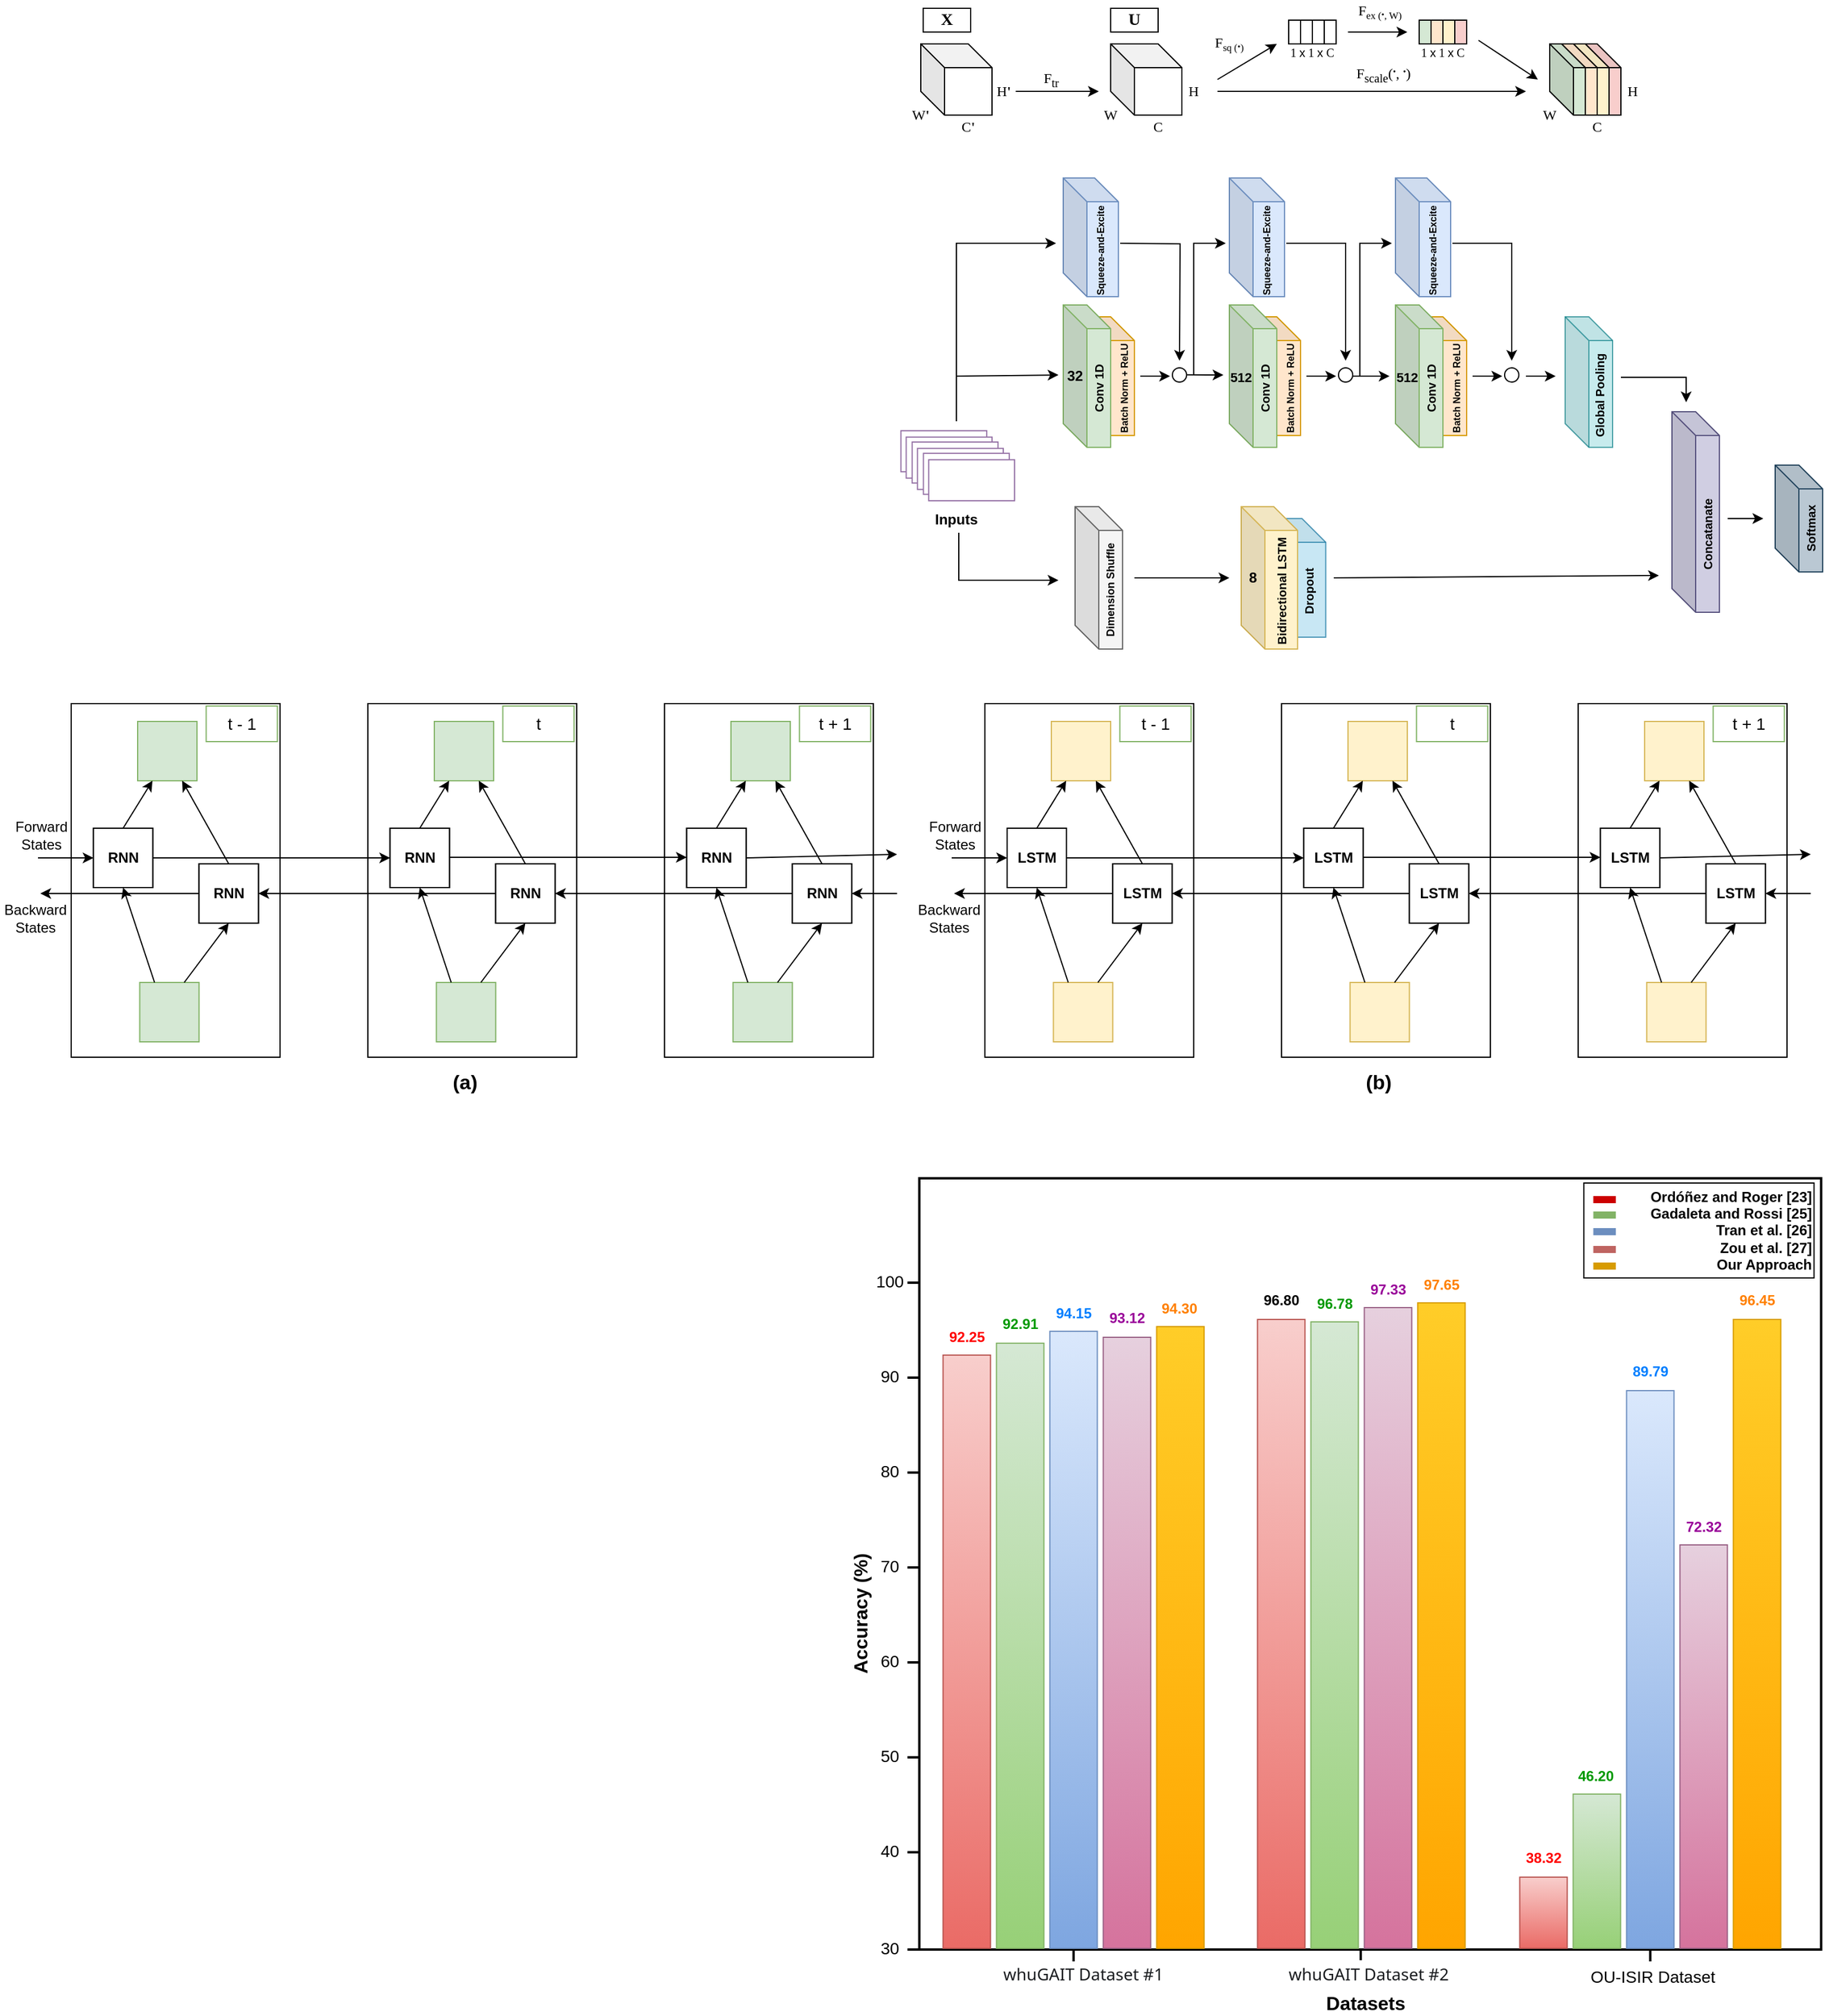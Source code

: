 <mxfile version="17.4.0" type="github">
  <diagram id="zV46lwEu7LYRULikq-Hr" name="Page-1">
    <mxGraphModel dx="2595" dy="1067" grid="0" gridSize="10" guides="1" tooltips="1" connect="1" arrows="1" fold="1" page="1" pageScale="1" pageWidth="850" pageHeight="1100" math="0" shadow="0">
      <root>
        <mxCell id="0" />
        <mxCell id="1" parent="0" />
        <mxCell id="uJYRLRxjO0DMNSVMY0b4-1" value="" style="shape=cube;whiteSpace=wrap;html=1;boundedLbl=1;backgroundOutline=1;darkOpacity=0.05;darkOpacity2=0.1;" parent="1" vertex="1">
          <mxGeometry x="80" y="200" width="60" height="60" as="geometry" />
        </mxCell>
        <mxCell id="uJYRLRxjO0DMNSVMY0b4-3" value="" style="shape=cube;whiteSpace=wrap;html=1;boundedLbl=1;backgroundOutline=1;darkOpacity=0.05;darkOpacity2=0.1;" parent="1" vertex="1">
          <mxGeometry x="240" y="200" width="60" height="60" as="geometry" />
        </mxCell>
        <mxCell id="uJYRLRxjO0DMNSVMY0b4-4" value="&lt;font face=&quot;Times New Roman&quot;&gt;F&lt;sub&gt;tr&lt;/sub&gt;&lt;/font&gt;" style="text;html=1;strokeColor=none;fillColor=none;align=center;verticalAlign=middle;whiteSpace=wrap;rounded=0;" parent="1" vertex="1">
          <mxGeometry x="170" y="220" width="40" height="20" as="geometry" />
        </mxCell>
        <mxCell id="uJYRLRxjO0DMNSVMY0b4-10" value="&lt;span style=&quot;font-family: &amp;#34;times new roman&amp;#34;&quot;&gt;W&lt;b&gt;&#39;&lt;/b&gt;&lt;/span&gt;" style="text;html=1;strokeColor=none;fillColor=none;align=center;verticalAlign=middle;whiteSpace=wrap;rounded=0;" parent="1" vertex="1">
          <mxGeometry x="60" y="250" width="40" height="20" as="geometry" />
        </mxCell>
        <mxCell id="uJYRLRxjO0DMNSVMY0b4-11" value="&lt;span style=&quot;font-family: &amp;#34;times new roman&amp;#34;&quot;&gt;H&lt;b&gt;&#39;&lt;/b&gt;&lt;/span&gt;" style="text;html=1;strokeColor=none;fillColor=none;align=center;verticalAlign=middle;whiteSpace=wrap;rounded=0;" parent="1" vertex="1">
          <mxGeometry x="130" y="230" width="40" height="20" as="geometry" />
        </mxCell>
        <mxCell id="uJYRLRxjO0DMNSVMY0b4-12" value="&lt;span style=&quot;font-family: &amp;#34;times new roman&amp;#34;&quot;&gt;&lt;b&gt;&lt;font style=&quot;font-size: 14px&quot;&gt;X&lt;/font&gt;&lt;/b&gt;&lt;/span&gt;" style="text;html=1;fillColor=none;align=center;verticalAlign=middle;whiteSpace=wrap;rounded=0;strokeColor=#000000;" parent="1" vertex="1">
          <mxGeometry x="82" y="170" width="40" height="20" as="geometry" />
        </mxCell>
        <mxCell id="uJYRLRxjO0DMNSVMY0b4-16" value="&lt;span style=&quot;font-family: &amp;#34;times new roman&amp;#34;&quot;&gt;C&lt;b&gt;&#39;&lt;/b&gt;&lt;/span&gt;" style="text;html=1;strokeColor=none;fillColor=none;align=center;verticalAlign=middle;whiteSpace=wrap;rounded=0;" parent="1" vertex="1">
          <mxGeometry x="100" y="260" width="40" height="20" as="geometry" />
        </mxCell>
        <mxCell id="uJYRLRxjO0DMNSVMY0b4-18" value="&lt;span style=&quot;font-family: &amp;quot;times new roman&amp;quot;; font-size: 10px;&quot;&gt;1 &lt;/span&gt;x&lt;span style=&quot;font-family: &amp;quot;times new roman&amp;quot;; font-size: 10px;&quot;&gt; 1 &lt;/span&gt;x &lt;span style=&quot;font-family: &amp;quot;times new roman&amp;quot;; font-size: 10px;&quot;&gt;C&lt;/span&gt;" style="text;html=1;strokeColor=none;fillColor=none;align=center;verticalAlign=middle;whiteSpace=wrap;rounded=0;fontSize=10;" parent="1" vertex="1">
          <mxGeometry x="385" y="197" width="50" height="20" as="geometry" />
        </mxCell>
        <mxCell id="uJYRLRxjO0DMNSVMY0b4-20" value="&lt;span style=&quot;font-family: &amp;#34;times new roman&amp;#34;&quot;&gt;&lt;b&gt;&lt;font style=&quot;font-size: 14px&quot;&gt;U&lt;/font&gt;&lt;/b&gt;&lt;/span&gt;" style="text;html=1;fillColor=none;align=center;verticalAlign=middle;whiteSpace=wrap;rounded=0;strokeColor=#000000;" parent="1" vertex="1">
          <mxGeometry x="240" y="170" width="40" height="20" as="geometry" />
        </mxCell>
        <mxCell id="uJYRLRxjO0DMNSVMY0b4-21" value="&lt;span style=&quot;font-family: &amp;#34;times new roman&amp;#34;&quot;&gt;W&lt;/span&gt;" style="text;html=1;strokeColor=none;fillColor=none;align=center;verticalAlign=middle;whiteSpace=wrap;rounded=0;" parent="1" vertex="1">
          <mxGeometry x="220" y="250" width="40" height="20" as="geometry" />
        </mxCell>
        <mxCell id="uJYRLRxjO0DMNSVMY0b4-22" value="&lt;span style=&quot;font-family: &amp;#34;times new roman&amp;#34;&quot;&gt;H&lt;/span&gt;" style="text;html=1;strokeColor=none;fillColor=none;align=center;verticalAlign=middle;whiteSpace=wrap;rounded=0;" parent="1" vertex="1">
          <mxGeometry x="290" y="230" width="40" height="20" as="geometry" />
        </mxCell>
        <mxCell id="uJYRLRxjO0DMNSVMY0b4-23" value="&lt;span style=&quot;font-family: &amp;#34;times new roman&amp;#34;&quot;&gt;C&lt;/span&gt;" style="text;html=1;strokeColor=none;fillColor=none;align=center;verticalAlign=middle;whiteSpace=wrap;rounded=0;" parent="1" vertex="1">
          <mxGeometry x="260" y="260" width="40" height="20" as="geometry" />
        </mxCell>
        <mxCell id="uJYRLRxjO0DMNSVMY0b4-27" value="" style="endArrow=classic;html=1;" parent="1" edge="1">
          <mxGeometry width="50" height="50" relative="1" as="geometry">
            <mxPoint x="330" y="240" as="sourcePoint" />
            <mxPoint x="590" y="240" as="targetPoint" />
          </mxGeometry>
        </mxCell>
        <mxCell id="uJYRLRxjO0DMNSVMY0b4-28" value="" style="endArrow=classic;html=1;" parent="1" edge="1">
          <mxGeometry width="50" height="50" relative="1" as="geometry">
            <mxPoint x="330" y="230" as="sourcePoint" />
            <mxPoint x="380" y="200" as="targetPoint" />
          </mxGeometry>
        </mxCell>
        <mxCell id="uJYRLRxjO0DMNSVMY0b4-30" value="" style="endArrow=classic;html=1;" parent="1" edge="1">
          <mxGeometry width="50" height="50" relative="1" as="geometry">
            <mxPoint x="440" y="190" as="sourcePoint" />
            <mxPoint x="490" y="190" as="targetPoint" />
          </mxGeometry>
        </mxCell>
        <mxCell id="uJYRLRxjO0DMNSVMY0b4-31" value="" style="endArrow=classic;html=1;" parent="1" edge="1">
          <mxGeometry width="50" height="50" relative="1" as="geometry">
            <mxPoint x="550" y="197" as="sourcePoint" />
            <mxPoint x="600" y="230" as="targetPoint" />
          </mxGeometry>
        </mxCell>
        <mxCell id="uJYRLRxjO0DMNSVMY0b4-32" value="&lt;span style=&quot;font-family: &amp;#34;times new roman&amp;#34;&quot;&gt;W&lt;/span&gt;" style="text;html=1;strokeColor=none;fillColor=none;align=center;verticalAlign=middle;whiteSpace=wrap;rounded=0;" parent="1" vertex="1">
          <mxGeometry x="590" y="250" width="40" height="20" as="geometry" />
        </mxCell>
        <mxCell id="uJYRLRxjO0DMNSVMY0b4-35" value="&lt;font face=&quot;Times New Roman&quot;&gt;F&lt;sub&gt;scale&lt;/sub&gt;(&lt;b&gt;&lt;sup&gt;.&lt;/sup&gt;&lt;/b&gt;, &lt;b&gt;&lt;sup&gt;.&lt;/sup&gt;&lt;/b&gt;)&lt;/font&gt;" style="text;html=1;strokeColor=none;fillColor=none;align=center;verticalAlign=middle;whiteSpace=wrap;rounded=0;" parent="1" vertex="1">
          <mxGeometry x="440" y="215" width="60" height="20" as="geometry" />
        </mxCell>
        <mxCell id="uJYRLRxjO0DMNSVMY0b4-36" value="&lt;font face=&quot;Times New Roman&quot;&gt;F&lt;span style=&quot;font-size: 10px&quot;&gt;&lt;sub&gt;sq (&lt;/sub&gt;&lt;b&gt;.&lt;/b&gt;&lt;sub&gt;)&lt;/sub&gt;&lt;/span&gt;&lt;/font&gt;" style="text;html=1;strokeColor=none;fillColor=none;align=center;verticalAlign=middle;whiteSpace=wrap;rounded=0;" parent="1" vertex="1">
          <mxGeometry x="320" y="190" width="40" height="20" as="geometry" />
        </mxCell>
        <mxCell id="uJYRLRxjO0DMNSVMY0b4-41" value="" style="group" parent="1" vertex="1" connectable="0">
          <mxGeometry x="390" y="180" width="40" height="20" as="geometry" />
        </mxCell>
        <mxCell id="uJYRLRxjO0DMNSVMY0b4-24" value="" style="rounded=0;whiteSpace=wrap;html=1;strokeColor=#000000;" parent="uJYRLRxjO0DMNSVMY0b4-41" vertex="1">
          <mxGeometry width="40" height="20" as="geometry" />
        </mxCell>
        <mxCell id="uJYRLRxjO0DMNSVMY0b4-37" value="" style="endArrow=none;html=1;exitX=0.75;exitY=0;exitDx=0;exitDy=0;entryX=0.75;entryY=1;entryDx=0;entryDy=0;" parent="uJYRLRxjO0DMNSVMY0b4-41" source="uJYRLRxjO0DMNSVMY0b4-24" target="uJYRLRxjO0DMNSVMY0b4-24" edge="1">
          <mxGeometry width="50" height="50" relative="1" as="geometry">
            <mxPoint x="12.426" y="110" as="sourcePoint" />
            <mxPoint x="31.544" y="60" as="targetPoint" />
          </mxGeometry>
        </mxCell>
        <mxCell id="uJYRLRxjO0DMNSVMY0b4-38" value="" style="endArrow=none;html=1;exitX=0.5;exitY=0;exitDx=0;exitDy=0;entryX=0.5;entryY=1;entryDx=0;entryDy=0;" parent="uJYRLRxjO0DMNSVMY0b4-41" source="uJYRLRxjO0DMNSVMY0b4-24" target="uJYRLRxjO0DMNSVMY0b4-24" edge="1">
          <mxGeometry width="50" height="50" relative="1" as="geometry">
            <mxPoint x="12.426" y="110" as="sourcePoint" />
            <mxPoint x="31.544" y="60" as="targetPoint" />
          </mxGeometry>
        </mxCell>
        <mxCell id="uJYRLRxjO0DMNSVMY0b4-39" value="" style="endArrow=none;html=1;exitX=0.25;exitY=0;exitDx=0;exitDy=0;entryX=0.25;entryY=1;entryDx=0;entryDy=0;" parent="uJYRLRxjO0DMNSVMY0b4-41" source="uJYRLRxjO0DMNSVMY0b4-24" target="uJYRLRxjO0DMNSVMY0b4-24" edge="1">
          <mxGeometry width="50" height="50" relative="1" as="geometry">
            <mxPoint x="12.426" y="110" as="sourcePoint" />
            <mxPoint x="31.544" y="60" as="targetPoint" />
          </mxGeometry>
        </mxCell>
        <mxCell id="uJYRLRxjO0DMNSVMY0b4-47" value="&lt;font face=&quot;Times New Roman&quot;&gt;F&lt;span style=&quot;font-size: 10px&quot;&gt;&lt;sub&gt;ex (&lt;/sub&gt;&lt;b&gt;.&lt;/b&gt;&lt;sub&gt;, W)&lt;/sub&gt;&lt;/span&gt;&lt;/font&gt;" style="text;html=1;strokeColor=none;fillColor=none;align=center;verticalAlign=middle;whiteSpace=wrap;rounded=0;" parent="1" vertex="1">
          <mxGeometry x="442.5" y="163" width="47.5" height="20" as="geometry" />
        </mxCell>
        <mxCell id="uJYRLRxjO0DMNSVMY0b4-61" value="" style="group" parent="1" vertex="1" connectable="0">
          <mxGeometry x="500" y="180" width="40" height="20" as="geometry" />
        </mxCell>
        <mxCell id="uJYRLRxjO0DMNSVMY0b4-42" value="" style="group;strokeWidth=1;fillColor=#d5e8d4;container=0;strokeColor=#000000;" parent="uJYRLRxjO0DMNSVMY0b4-61" vertex="1" connectable="0">
          <mxGeometry width="10" height="20" as="geometry" />
        </mxCell>
        <mxCell id="uJYRLRxjO0DMNSVMY0b4-50" value="" style="rounded=0;whiteSpace=wrap;html=1;fillColor=#f8cecc;" parent="uJYRLRxjO0DMNSVMY0b4-61" vertex="1">
          <mxGeometry x="30" width="10" height="20" as="geometry" />
        </mxCell>
        <mxCell id="uJYRLRxjO0DMNSVMY0b4-51" value="" style="rounded=0;whiteSpace=wrap;html=1;fillColor=#fff2cc;" parent="uJYRLRxjO0DMNSVMY0b4-61" vertex="1">
          <mxGeometry x="20" width="10" height="20" as="geometry" />
        </mxCell>
        <mxCell id="uJYRLRxjO0DMNSVMY0b4-52" value="" style="rounded=0;whiteSpace=wrap;html=1;fillColor=#ffe6cc;" parent="uJYRLRxjO0DMNSVMY0b4-61" vertex="1">
          <mxGeometry x="10" width="10" height="20" as="geometry" />
        </mxCell>
        <mxCell id="uJYRLRxjO0DMNSVMY0b4-63" value="" style="group" parent="1" vertex="1" connectable="0">
          <mxGeometry x="610" y="200" width="90" height="80" as="geometry" />
        </mxCell>
        <mxCell id="uJYRLRxjO0DMNSVMY0b4-33" value="&lt;span style=&quot;font-family: &amp;#34;times new roman&amp;#34;&quot;&gt;H&lt;/span&gt;" style="text;html=1;strokeColor=none;fillColor=none;align=center;verticalAlign=middle;whiteSpace=wrap;rounded=0;" parent="uJYRLRxjO0DMNSVMY0b4-63" vertex="1">
          <mxGeometry x="50" y="30" width="40" height="20" as="geometry" />
        </mxCell>
        <mxCell id="uJYRLRxjO0DMNSVMY0b4-34" value="&lt;span style=&quot;font-family: &amp;#34;times new roman&amp;#34;&quot;&gt;C&lt;/span&gt;" style="text;html=1;strokeColor=none;fillColor=none;align=center;verticalAlign=middle;whiteSpace=wrap;rounded=0;" parent="uJYRLRxjO0DMNSVMY0b4-63" vertex="1">
          <mxGeometry x="20" y="60" width="40" height="20" as="geometry" />
        </mxCell>
        <mxCell id="uJYRLRxjO0DMNSVMY0b4-60" value="" style="group" parent="uJYRLRxjO0DMNSVMY0b4-63" vertex="1" connectable="0">
          <mxGeometry width="60" height="60" as="geometry" />
        </mxCell>
        <mxCell id="uJYRLRxjO0DMNSVMY0b4-55" value="" style="shape=cube;whiteSpace=wrap;html=1;boundedLbl=1;backgroundOutline=1;darkOpacity=0.05;darkOpacity2=0.1;fillColor=#f8cecc;" parent="uJYRLRxjO0DMNSVMY0b4-60" vertex="1">
          <mxGeometry x="30" width="30" height="60" as="geometry" />
        </mxCell>
        <mxCell id="uJYRLRxjO0DMNSVMY0b4-57" value="" style="shape=cube;whiteSpace=wrap;html=1;boundedLbl=1;backgroundOutline=1;darkOpacity=0.05;darkOpacity2=0.1;fillColor=#fff2cc;" parent="uJYRLRxjO0DMNSVMY0b4-60" vertex="1">
          <mxGeometry x="20" width="30" height="60" as="geometry" />
        </mxCell>
        <mxCell id="uJYRLRxjO0DMNSVMY0b4-58" value="" style="shape=cube;whiteSpace=wrap;html=1;boundedLbl=1;backgroundOutline=1;darkOpacity=0.05;darkOpacity2=0.1;fillColor=#ffe6cc;" parent="uJYRLRxjO0DMNSVMY0b4-60" vertex="1">
          <mxGeometry x="10" width="30" height="60" as="geometry" />
        </mxCell>
        <mxCell id="uJYRLRxjO0DMNSVMY0b4-59" value="" style="shape=cube;whiteSpace=wrap;html=1;boundedLbl=1;backgroundOutline=1;darkOpacity=0.05;darkOpacity2=0.1;fillColor=#d5e8d4;" parent="uJYRLRxjO0DMNSVMY0b4-60" vertex="1">
          <mxGeometry width="30" height="60" as="geometry" />
        </mxCell>
        <mxCell id="uJYRLRxjO0DMNSVMY0b4-64" value="" style="endArrow=classic;html=1;" parent="1" edge="1">
          <mxGeometry width="50" height="50" relative="1" as="geometry">
            <mxPoint x="160" y="240" as="sourcePoint" />
            <mxPoint x="230" y="240" as="targetPoint" />
          </mxGeometry>
        </mxCell>
        <mxCell id="uJYRLRxjO0DMNSVMY0b4-65" value="&lt;span style=&quot;font-family: &amp;quot;times new roman&amp;quot;; font-size: 10px;&quot;&gt;1 &lt;/span&gt;x&lt;span style=&quot;font-family: &amp;quot;times new roman&amp;quot;; font-size: 10px;&quot;&gt; 1 &lt;/span&gt;x&lt;span style=&quot;font-family: &amp;quot;times new roman&amp;quot;; font-size: 10px;&quot;&gt; C&lt;/span&gt;" style="text;html=1;strokeColor=none;fillColor=none;align=center;verticalAlign=middle;whiteSpace=wrap;rounded=0;fontSize=10;" parent="1" vertex="1">
          <mxGeometry x="495" y="197" width="50" height="20" as="geometry" />
        </mxCell>
        <mxCell id="E2jfVv6IwUMjEt1L54zc-5" value="&lt;b&gt;Inputs&lt;/b&gt;" style="text;html=1;strokeColor=none;fillColor=none;align=center;verticalAlign=middle;whiteSpace=wrap;rounded=0;" parent="1" vertex="1">
          <mxGeometry x="90" y="591" width="40" height="20" as="geometry" />
        </mxCell>
        <mxCell id="E2jfVv6IwUMjEt1L54zc-6" value="" style="shape=cube;whiteSpace=wrap;html=1;boundedLbl=1;backgroundOutline=1;darkOpacity=0.05;darkOpacity2=0.1;fillColor=#f5f5f5;strokeColor=#666666;fontColor=#333333;" parent="1" vertex="1">
          <mxGeometry x="210" y="590" width="40" height="120" as="geometry" />
        </mxCell>
        <mxCell id="E2jfVv6IwUMjEt1L54zc-42" value="&lt;font size=&quot;1&quot;&gt;&lt;b style=&quot;font-size: 9px&quot;&gt;Dimension Shuffle&lt;/b&gt;&lt;/font&gt;" style="text;html=1;strokeColor=none;fillColor=none;align=center;verticalAlign=middle;whiteSpace=wrap;rounded=0;rotation=-90;" parent="1" vertex="1">
          <mxGeometry x="189" y="650" width="100" height="20" as="geometry" />
        </mxCell>
        <mxCell id="E2jfVv6IwUMjEt1L54zc-79" value="" style="endArrow=classic;html=1;" parent="1" edge="1">
          <mxGeometry width="50" height="50" relative="1" as="geometry">
            <mxPoint x="260" y="650" as="sourcePoint" />
            <mxPoint x="340" y="650" as="targetPoint" />
          </mxGeometry>
        </mxCell>
        <mxCell id="E2jfVv6IwUMjEt1L54zc-27" value="" style="shape=cube;whiteSpace=wrap;html=1;boundedLbl=1;backgroundOutline=1;darkOpacity=0.05;darkOpacity2=0.1;fillColor=#b1ddf0;strokeColor=#10739e;opacity=70;" parent="1" vertex="1">
          <mxGeometry x="373.75" y="600" width="47.5" height="100" as="geometry" />
        </mxCell>
        <mxCell id="E2jfVv6IwUMjEt1L54zc-28" value="" style="shape=cube;whiteSpace=wrap;html=1;boundedLbl=1;backgroundOutline=1;darkOpacity=0.05;darkOpacity2=0.1;fillColor=#fff2cc;strokeColor=#d6b656;" parent="1" vertex="1">
          <mxGeometry x="350" y="590" width="47.5" height="120" as="geometry" />
        </mxCell>
        <mxCell id="E2jfVv6IwUMjEt1L54zc-48" value="&lt;font style=&quot;font-size: 10px&quot;&gt;&lt;b&gt;Bidirectional LSTM&lt;/b&gt;&lt;/font&gt;" style="text;html=1;strokeColor=none;fillColor=none;align=center;verticalAlign=middle;whiteSpace=wrap;rounded=0;rotation=-90;" parent="1" vertex="1">
          <mxGeometry x="334" y="651" width="100" height="20" as="geometry" />
        </mxCell>
        <mxCell id="E2jfVv6IwUMjEt1L54zc-51" value="&lt;font style=&quot;font-size: 10px&quot;&gt;&lt;b&gt;Dropout&lt;/b&gt;&lt;/font&gt;" style="text;html=1;strokeColor=none;fillColor=none;align=center;verticalAlign=middle;whiteSpace=wrap;rounded=0;rotation=-90;" parent="1" vertex="1">
          <mxGeometry x="357" y="651" width="100" height="20" as="geometry" />
        </mxCell>
        <mxCell id="YFkNAvKXcPWgVJD1HpIC-57" value="&lt;b&gt;&lt;font style=&quot;font-size: 16px&quot;&gt;Accuracy (%)&lt;/font&gt;&lt;/b&gt;" style="text;html=1;strokeColor=none;fillColor=none;align=center;verticalAlign=middle;whiteSpace=wrap;rounded=0;opacity=60;rotation=-90;" parent="1" vertex="1">
          <mxGeometry x="-41.25" y="1513" width="140" height="20" as="geometry" />
        </mxCell>
        <mxCell id="YFkNAvKXcPWgVJD1HpIC-8" value="" style="endArrow=none;html=1;strokeWidth=2;endFill=0;" parent="1" edge="1">
          <mxGeometry x="18.75" y="1155" width="50" height="50" as="geometry">
            <mxPoint x="78.75" y="1807" as="sourcePoint" />
            <mxPoint x="78.75" y="1155" as="targetPoint" />
          </mxGeometry>
        </mxCell>
        <mxCell id="YFkNAvKXcPWgVJD1HpIC-7" value="" style="endArrow=none;html=1;strokeWidth=2;endFill=0;" parent="1" edge="1">
          <mxGeometry x="18.75" y="1155" width="50" height="50" as="geometry">
            <mxPoint x="78.75" y="1806" as="sourcePoint" />
            <mxPoint x="838.75" y="1806" as="targetPoint" />
          </mxGeometry>
        </mxCell>
        <mxCell id="YFkNAvKXcPWgVJD1HpIC-9" value="" style="rounded=0;whiteSpace=wrap;html=1;fillColor=#f8cecc;strokeColor=#b85450;gradientColor=#ea6b66;" parent="1" vertex="1">
          <mxGeometry x="98.75" y="1305" width="40" height="500" as="geometry" />
        </mxCell>
        <mxCell id="YFkNAvKXcPWgVJD1HpIC-11" value="" style="endArrow=none;html=1;fontStyle=1;strokeWidth=2;" parent="1" edge="1">
          <mxGeometry x="18.75" y="1155" width="50" height="50" as="geometry">
            <mxPoint x="68.75" y="1324" as="sourcePoint" />
            <mxPoint x="78.75" y="1324" as="targetPoint" />
          </mxGeometry>
        </mxCell>
        <mxCell id="YFkNAvKXcPWgVJD1HpIC-12" value="" style="endArrow=none;html=1;fontStyle=1;strokeWidth=2;" parent="1" edge="1">
          <mxGeometry x="18.75" y="1155" width="50" height="50" as="geometry">
            <mxPoint x="68.75" y="1404" as="sourcePoint" />
            <mxPoint x="78.75" y="1404" as="targetPoint" />
          </mxGeometry>
        </mxCell>
        <mxCell id="YFkNAvKXcPWgVJD1HpIC-13" value="" style="endArrow=none;html=1;fontStyle=1;strokeWidth=2;" parent="1" edge="1">
          <mxGeometry x="18.75" y="1155" width="50" height="50" as="geometry">
            <mxPoint x="68.75" y="1484" as="sourcePoint" />
            <mxPoint x="78.75" y="1484" as="targetPoint" />
          </mxGeometry>
        </mxCell>
        <mxCell id="YFkNAvKXcPWgVJD1HpIC-14" value="" style="endArrow=none;html=1;fontStyle=1;strokeWidth=2;" parent="1" edge="1">
          <mxGeometry x="18.75" y="1155" width="50" height="50" as="geometry">
            <mxPoint x="68.75" y="1564" as="sourcePoint" />
            <mxPoint x="78.75" y="1564" as="targetPoint" />
          </mxGeometry>
        </mxCell>
        <mxCell id="YFkNAvKXcPWgVJD1HpIC-15" value="" style="endArrow=none;html=1;fontStyle=1;strokeWidth=2;" parent="1" edge="1">
          <mxGeometry x="18.75" y="1155" width="50" height="50" as="geometry">
            <mxPoint x="68.75" y="1644" as="sourcePoint" />
            <mxPoint x="78.75" y="1644" as="targetPoint" />
          </mxGeometry>
        </mxCell>
        <mxCell id="YFkNAvKXcPWgVJD1HpIC-16" value="" style="endArrow=none;html=1;fontStyle=1;strokeWidth=2;" parent="1" edge="1">
          <mxGeometry x="18.75" y="1155" width="50" height="50" as="geometry">
            <mxPoint x="68.75" y="1724" as="sourcePoint" />
            <mxPoint x="78.75" y="1724" as="targetPoint" />
          </mxGeometry>
        </mxCell>
        <mxCell id="YFkNAvKXcPWgVJD1HpIC-17" value="" style="rounded=0;whiteSpace=wrap;html=1;fillColor=#d5e8d4;strokeColor=#82b366;gradientColor=#97d077;" parent="1" vertex="1">
          <mxGeometry x="143.75" y="1295" width="40" height="510" as="geometry" />
        </mxCell>
        <mxCell id="YFkNAvKXcPWgVJD1HpIC-18" value="" style="rounded=0;whiteSpace=wrap;html=1;fillColor=#f8cecc;strokeColor=#b85450;gradientColor=#ea6b66;" parent="1" vertex="1">
          <mxGeometry x="363.75" y="1275" width="40" height="530" as="geometry" />
        </mxCell>
        <mxCell id="YFkNAvKXcPWgVJD1HpIC-19" value="" style="rounded=0;whiteSpace=wrap;html=1;fillColor=#dae8fc;strokeColor=#6c8ebf;gradientColor=#7ea6e0;" parent="1" vertex="1">
          <mxGeometry x="188.75" y="1285" width="40" height="520" as="geometry" />
        </mxCell>
        <mxCell id="YFkNAvKXcPWgVJD1HpIC-20" value="" style="rounded=0;whiteSpace=wrap;html=1;fillColor=#e6d0de;strokeColor=#996185;gradientColor=#d5739d;" parent="1" vertex="1">
          <mxGeometry x="233.75" y="1290" width="40" height="515" as="geometry" />
        </mxCell>
        <mxCell id="YFkNAvKXcPWgVJD1HpIC-21" value="" style="rounded=0;whiteSpace=wrap;html=1;fillColor=#d5e8d4;strokeColor=#82b366;gradientColor=#97d077;" parent="1" vertex="1">
          <mxGeometry x="408.75" y="1277" width="40" height="528" as="geometry" />
        </mxCell>
        <mxCell id="YFkNAvKXcPWgVJD1HpIC-22" value="" style="rounded=0;whiteSpace=wrap;html=1;fillColor=#e6d0de;strokeColor=#996185;gradientColor=#d5739d;" parent="1" vertex="1">
          <mxGeometry x="453.75" y="1265" width="40" height="540" as="geometry" />
        </mxCell>
        <mxCell id="YFkNAvKXcPWgVJD1HpIC-23" value="" style="rounded=0;whiteSpace=wrap;html=1;fillColor=#ffcd28;strokeColor=#d79b00;gradientColor=#ffa500;" parent="1" vertex="1">
          <mxGeometry x="498.75" y="1261" width="40" height="544" as="geometry" />
        </mxCell>
        <mxCell id="YFkNAvKXcPWgVJD1HpIC-24" value="" style="rounded=0;whiteSpace=wrap;html=1;fillColor=#f8cecc;strokeColor=#b85450;gradientColor=#ea6b66;" parent="1" vertex="1">
          <mxGeometry x="584.75" y="1745" width="40" height="60" as="geometry" />
        </mxCell>
        <mxCell id="YFkNAvKXcPWgVJD1HpIC-25" value="" style="rounded=0;whiteSpace=wrap;html=1;fillColor=#ffcd28;strokeColor=#d79b00;gradientColor=#ffa500;" parent="1" vertex="1">
          <mxGeometry x="764.75" y="1275" width="40" height="530" as="geometry" />
        </mxCell>
        <mxCell id="YFkNAvKXcPWgVJD1HpIC-26" value="" style="rounded=0;whiteSpace=wrap;html=1;fillColor=#dae8fc;strokeColor=#6c8ebf;gradientColor=#7ea6e0;" parent="1" vertex="1">
          <mxGeometry x="674.75" y="1335" width="40" height="470" as="geometry" />
        </mxCell>
        <mxCell id="YFkNAvKXcPWgVJD1HpIC-27" value="" style="rounded=0;whiteSpace=wrap;html=1;fillColor=#d5e8d4;strokeColor=#82b366;gradientColor=#97d077;" parent="1" vertex="1">
          <mxGeometry x="629.75" y="1675" width="40" height="130" as="geometry" />
        </mxCell>
        <mxCell id="YFkNAvKXcPWgVJD1HpIC-32" value="" style="rounded=0;whiteSpace=wrap;html=1;fillColor=#ffcd28;strokeColor=#d79b00;gradientColor=#ffa500;" parent="1" vertex="1">
          <mxGeometry x="278.75" y="1281" width="40" height="524" as="geometry" />
        </mxCell>
        <mxCell id="YFkNAvKXcPWgVJD1HpIC-33" value="" style="rounded=0;whiteSpace=wrap;html=1;fillColor=#e6d0de;strokeColor=#996185;gradientColor=#d5739d;" parent="1" vertex="1">
          <mxGeometry x="719.75" y="1465" width="40" height="340" as="geometry" />
        </mxCell>
        <mxCell id="YFkNAvKXcPWgVJD1HpIC-49" value="" style="group" parent="1" vertex="1" connectable="0">
          <mxGeometry x="638.75" y="1160" width="194" height="80" as="geometry" />
        </mxCell>
        <mxCell id="YFkNAvKXcPWgVJD1HpIC-50" value="&lt;b&gt;&lt;font style=&quot;font-size: 12px&quot;&gt;&lt;span style=&quot;color: rgb(5 , 5 , 5)&quot;&gt;Ordóñez&lt;/span&gt;&lt;font data-font-src=&quot;https://fonts.googleapis.com/css?family=cm+roman&quot; style=&quot;font-size: 12px&quot;&gt;&amp;nbsp;and Roger [23]&lt;br&gt;&lt;div&gt;&lt;b&gt;&lt;font data-font-src=&quot;https://fonts.googleapis.com/css?family=cm+roman&quot;&gt;Gadaleta and Rossi [25]&lt;/font&gt;&lt;/b&gt;&lt;/div&gt;&lt;div&gt;&lt;b&gt;&lt;font data-font-src=&quot;https://fonts.googleapis.com/css?family=cm+roman&quot;&gt;Tran et al. [26]&lt;/font&gt;&lt;/b&gt;&lt;/div&gt;&lt;/font&gt;&lt;/font&gt;&lt;/b&gt;&lt;div&gt;&lt;b&gt;&lt;font data-font-src=&quot;https://fonts.googleapis.com/css?family=cm+roman&quot; style=&quot;font-size: 12px&quot;&gt;Zou et al. [27]&lt;/font&gt;&lt;/b&gt;&lt;/div&gt;&lt;div&gt;&lt;b&gt;&lt;font data-font-src=&quot;https://fonts.googleapis.com/css?family=cm+roman&quot; style=&quot;font-size: 12px&quot;&gt;Our Approach&lt;/font&gt;&lt;/b&gt;&lt;/div&gt;" style="text;html=1;fillColor=none;align=right;verticalAlign=middle;whiteSpace=wrap;rounded=0;strokeColor=#000000;" parent="YFkNAvKXcPWgVJD1HpIC-49" vertex="1">
          <mxGeometry width="194" height="80" as="geometry" />
        </mxCell>
        <mxCell id="YFkNAvKXcPWgVJD1HpIC-58" value="&lt;b&gt;&lt;font color=&quot;#ff0000&quot;&gt;92.25&lt;/font&gt;&lt;/b&gt;" style="text;html=1;strokeColor=none;fillColor=none;align=center;verticalAlign=middle;whiteSpace=wrap;rounded=0;opacity=60;" parent="1" vertex="1">
          <mxGeometry x="98.75" y="1280" width="40" height="20" as="geometry" />
        </mxCell>
        <mxCell id="YFkNAvKXcPWgVJD1HpIC-59" value="&lt;b&gt;&lt;font color=&quot;#ff8000&quot;&gt;94.30&lt;/font&gt;&lt;/b&gt;" style="text;html=1;strokeColor=none;fillColor=none;align=center;verticalAlign=middle;whiteSpace=wrap;rounded=0;opacity=60;" parent="1" vertex="1">
          <mxGeometry x="277.75" y="1256" width="40" height="20" as="geometry" />
        </mxCell>
        <mxCell id="YFkNAvKXcPWgVJD1HpIC-60" value="&lt;b&gt;&lt;font color=&quot;#990099&quot;&gt;93.12&lt;/font&gt;&lt;/b&gt;" style="text;html=1;strokeColor=none;fillColor=none;align=center;verticalAlign=middle;whiteSpace=wrap;rounded=0;opacity=60;" parent="1" vertex="1">
          <mxGeometry x="233.75" y="1264" width="40" height="20" as="geometry" />
        </mxCell>
        <mxCell id="YFkNAvKXcPWgVJD1HpIC-61" value="&lt;b&gt;&lt;font color=&quot;#007fff&quot;&gt;94.15&lt;/font&gt;&lt;/b&gt;" style="text;html=1;strokeColor=none;fillColor=none;align=center;verticalAlign=middle;whiteSpace=wrap;rounded=0;opacity=60;" parent="1" vertex="1">
          <mxGeometry x="188.75" y="1260" width="40" height="20" as="geometry" />
        </mxCell>
        <mxCell id="YFkNAvKXcPWgVJD1HpIC-62" value="&lt;b&gt;&lt;font color=&quot;#009900&quot;&gt;92.91&lt;/font&gt;&lt;/b&gt;" style="text;html=1;strokeColor=none;fillColor=none;align=center;verticalAlign=middle;whiteSpace=wrap;rounded=0;opacity=60;" parent="1" vertex="1">
          <mxGeometry x="143.75" y="1269" width="40" height="20" as="geometry" />
        </mxCell>
        <mxCell id="YFkNAvKXcPWgVJD1HpIC-63" value="&lt;b&gt;96.80&lt;/b&gt;" style="text;html=1;strokeColor=none;fillColor=none;align=center;verticalAlign=middle;whiteSpace=wrap;rounded=0;opacity=60;" parent="1" vertex="1">
          <mxGeometry x="363.75" y="1249" width="40" height="20" as="geometry" />
        </mxCell>
        <mxCell id="YFkNAvKXcPWgVJD1HpIC-68" value="&lt;b&gt;&lt;font color=&quot;#009900&quot;&gt;96.78&lt;/font&gt;&lt;/b&gt;" style="text;html=1;strokeColor=none;fillColor=none;align=center;verticalAlign=middle;whiteSpace=wrap;rounded=0;opacity=60;" parent="1" vertex="1">
          <mxGeometry x="408.75" y="1252" width="40" height="20" as="geometry" />
        </mxCell>
        <mxCell id="YFkNAvKXcPWgVJD1HpIC-69" value="&lt;b&gt;&lt;font color=&quot;#007fff&quot;&gt;89.79&lt;/font&gt;&lt;/b&gt;" style="text;html=1;strokeColor=none;fillColor=none;align=center;verticalAlign=middle;whiteSpace=wrap;rounded=0;opacity=60;" parent="1" vertex="1">
          <mxGeometry x="674.75" y="1309" width="40" height="20" as="geometry" />
        </mxCell>
        <mxCell id="YFkNAvKXcPWgVJD1HpIC-70" value="&lt;b&gt;&lt;font color=&quot;#ff8000&quot;&gt;97.65&lt;/font&gt;&lt;/b&gt;" style="text;html=1;strokeColor=none;fillColor=none;align=center;verticalAlign=middle;whiteSpace=wrap;rounded=0;opacity=60;" parent="1" vertex="1">
          <mxGeometry x="498.75" y="1236" width="40" height="20" as="geometry" />
        </mxCell>
        <mxCell id="YFkNAvKXcPWgVJD1HpIC-71" value="&lt;b&gt;&lt;font color=&quot;#990099&quot;&gt;97.33&lt;/font&gt;&lt;/b&gt;" style="text;html=1;strokeColor=none;fillColor=none;align=center;verticalAlign=middle;whiteSpace=wrap;rounded=0;opacity=60;" parent="1" vertex="1">
          <mxGeometry x="453.75" y="1240" width="40" height="20" as="geometry" />
        </mxCell>
        <mxCell id="YFkNAvKXcPWgVJD1HpIC-72" value="&lt;b&gt;&lt;font color=&quot;#ff0000&quot;&gt;38.32&lt;/font&gt;&lt;/b&gt;" style="text;html=1;strokeColor=none;fillColor=none;align=center;verticalAlign=middle;whiteSpace=wrap;rounded=0;opacity=60;" parent="1" vertex="1">
          <mxGeometry x="584.75" y="1719" width="40" height="20" as="geometry" />
        </mxCell>
        <mxCell id="YFkNAvKXcPWgVJD1HpIC-73" value="&lt;b&gt;&lt;font color=&quot;#ff8000&quot;&gt;96.45&lt;/font&gt;&lt;/b&gt;" style="text;html=1;strokeColor=none;fillColor=none;align=center;verticalAlign=middle;whiteSpace=wrap;rounded=0;opacity=60;" parent="1" vertex="1">
          <mxGeometry x="764.75" y="1249" width="40" height="20" as="geometry" />
        </mxCell>
        <mxCell id="YFkNAvKXcPWgVJD1HpIC-74" value="&lt;b&gt;&lt;font color=&quot;#009900&quot;&gt;46.20&lt;/font&gt;&lt;/b&gt;" style="text;html=1;strokeColor=none;fillColor=none;align=center;verticalAlign=middle;whiteSpace=wrap;rounded=0;opacity=60;" parent="1" vertex="1">
          <mxGeometry x="628.75" y="1650" width="40" height="20" as="geometry" />
        </mxCell>
        <mxCell id="YFkNAvKXcPWgVJD1HpIC-75" value="&lt;b&gt;&lt;font color=&quot;#990099&quot;&gt;72.32&lt;/font&gt;&lt;/b&gt;" style="text;html=1;strokeColor=none;fillColor=none;align=center;verticalAlign=middle;whiteSpace=wrap;rounded=0;opacity=60;" parent="1" vertex="1">
          <mxGeometry x="719.75" y="1440" width="40" height="20" as="geometry" />
        </mxCell>
        <mxCell id="YFkNAvKXcPWgVJD1HpIC-76" value="&lt;font style=&quot;font-size: 14px;&quot;&gt;&lt;br style=&quot;font-size: 14px;&quot;&gt;&lt;/font&gt;&lt;span class=&quot;svngc6pa ay7djpcl ni8dbmo4 stjgntxs pmk7jnqg g0qnabr5 rfua0xdk&quot; style=&quot;height: 1px; overflow: hidden; position: absolute; width: 1px; clip: rect(1px, 1px, 1px, 1px); font-family: &amp;quot;segoe ui historic&amp;quot;, &amp;quot;segoe ui&amp;quot;, helvetica, arial, sans-serif; color: rgb(28, 30, 33); font-size: 14px;&quot;&gt;&lt;h4 class=&quot;gmql0nx0 l94mrbxd p1ri9a11 lzcic4wl&quot; dir=&quot;auto&quot; style=&quot;color: inherit; margin: 0px; padding: 0px; outline: none; font-family: inherit; font-size: 14px;&quot;&gt;&lt;div style=&quot;font-family: inherit; font-size: 14px;&quot;&gt;&lt;font style=&quot;font-size: 14px;&quot;&gt;Nahian sent&amp;nbsp;Today at 10:42 PM&lt;/font&gt;&lt;/div&gt;&lt;/h4&gt;&lt;/span&gt;&lt;div class=&quot;ni8dbmo4 stjgntxs g5ia77u1 ii04i59q j83agx80 cbu4d94t ll8tlv6m&quot; style=&quot;flex-direction: column; display: flex; align-items: flex-start; overflow: hidden; font-family: &amp;quot;segoe ui historic&amp;quot;, &amp;quot;segoe ui&amp;quot;, helvetica, arial, sans-serif; color: rgb(28, 30, 33); font-size: 14px;&quot;&gt;&lt;span class=&quot;tojvnm2t a6sixzi8 abs2jz4q a8s20v7p t1p8iaqh k5wvi7nf q3lfd5jv pk4s997a bipmatt0 cebpdrjk qowsmv63 owwhemhu dp1hu0rb dhp61c6y iyyx5f41&quot; style=&quot;align-items: inherit; display: inherit; height: inherit; min-width: inherit; min-height: inherit; width: inherit; flex-direction: inherit; max-width: inherit; max-height: inherit; font-family: inherit; font-size: 14px;&quot;&gt;&lt;div class=&quot;l60d2q6s d1544ag0 sj5x9vvc tw6a2znq l9j0dhe7 ni8dbmo4 stjgntxs qlfml3jp inkptoze e72ty7fz qmr60zad jm1wdb64 qv66sw1b ljqsnud1 g6srhlxm odn2s2vf&quot; style=&quot;padding: 7px 12px 8px; border-radius: 18px; overflow-wrap: break-word; position: relative; overflow: hidden; max-width: 564px; word-break: break-word; font-family: inherit; font-size: 14px;&quot;&gt;&lt;div dir=&quot;auto&quot; class=&quot;oo9gr5id&quot; style=&quot;font-family: inherit; font-size: 14px;&quot;&gt;&lt;span style=&quot;font-size: 14px;&quot;&gt;&lt;font style=&quot;font-size: 14px;&quot;&gt;whuGAIT Dataset #1&lt;/font&gt;&lt;/span&gt;&lt;/div&gt;&lt;/div&gt;&lt;/span&gt;&lt;/div&gt;" style="text;html=1;strokeColor=none;fillColor=none;align=center;verticalAlign=middle;whiteSpace=wrap;rounded=0;opacity=60;fontSize=14;fontStyle=0" parent="1" vertex="1">
          <mxGeometry x="124.75" y="1807" width="184" height="23" as="geometry" />
        </mxCell>
        <mxCell id="YFkNAvKXcPWgVJD1HpIC-77" value="&lt;div class=&quot;jn8vp64t l9j0dhe7 hpfvmrgz&quot; style=&quot;min-width: 0px; position: relative; font-size: 14px;&quot;&gt;&lt;div class=&quot;lzcic4wl&quot; tabindex=&quot;0&quot; style=&quot;outline: none; font-size: 14px;&quot;&gt;&lt;div class=&quot;ni8dbmo4 stjgntxs g5ia77u1 ii04i59q j83agx80 cbu4d94t ll8tlv6m&quot; style=&quot;flex-direction: column; display: flex; align-items: flex-start; overflow: hidden; font-size: 14px;&quot;&gt;&lt;span class=&quot;tojvnm2t a6sixzi8 abs2jz4q a8s20v7p t1p8iaqh k5wvi7nf q3lfd5jv pk4s997a bipmatt0 cebpdrjk qowsmv63 owwhemhu dp1hu0rb dhp61c6y iyyx5f41&quot; style=&quot;align-items: inherit; display: inherit; height: inherit; min-width: inherit; min-height: inherit; width: inherit; flex-direction: inherit; max-width: inherit; max-height: inherit; font-size: 14px;&quot;&gt;&lt;div class=&quot;l60d2q6s d1544ag0 sj5x9vvc tw6a2znq l9j0dhe7 ni8dbmo4 stjgntxs qlfml3jp inkptoze e72ty7fz qmr60zad jm1wdb64 qv66sw1b ljqsnud1 g6srhlxm odn2s2vf&quot; style=&quot;padding: 7px 12px 8px; border-radius: 18px; overflow-wrap: break-word; position: relative; overflow: hidden; max-width: 564px; word-break: break-word; font-size: 14px;&quot;&gt;&lt;div dir=&quot;auto&quot; class=&quot;oo9gr5id&quot; style=&quot;font-size: 14px;&quot;&gt;&lt;span style=&quot;font-size: 14px;&quot;&gt;&lt;font style=&quot;font-size: 14px;&quot;&gt;OU-ISIR Dataset&lt;/font&gt;&lt;/span&gt;&lt;/div&gt;&lt;/div&gt;&lt;/span&gt;&lt;/div&gt;&lt;/div&gt;&lt;/div&gt;" style="text;html=1;strokeColor=none;fillColor=none;align=center;verticalAlign=middle;whiteSpace=wrap;rounded=0;opacity=60;fontSize=14;fontStyle=0" parent="1" vertex="1">
          <mxGeometry x="612.75" y="1818" width="168" height="22" as="geometry" />
        </mxCell>
        <mxCell id="YFkNAvKXcPWgVJD1HpIC-78" value="&lt;font style=&quot;font-size: 14px;&quot;&gt;&lt;br style=&quot;font-size: 14px;&quot;&gt;&lt;/font&gt;&lt;span class=&quot;svngc6pa ay7djpcl ni8dbmo4 stjgntxs pmk7jnqg g0qnabr5 rfua0xdk&quot; style=&quot;height: 1px; overflow: hidden; position: absolute; width: 1px; clip: rect(1px, 1px, 1px, 1px); font-family: &amp;quot;segoe ui historic&amp;quot;, &amp;quot;segoe ui&amp;quot;, helvetica, arial, sans-serif; color: rgb(28, 30, 33); font-size: 14px;&quot;&gt;&lt;h4 class=&quot;gmql0nx0 l94mrbxd p1ri9a11 lzcic4wl&quot; dir=&quot;auto&quot; style=&quot;color: inherit; margin: 0px; padding: 0px; outline: none; font-family: inherit; font-size: 14px;&quot;&gt;&lt;div style=&quot;font-family: inherit; font-size: 14px;&quot;&gt;&lt;font style=&quot;font-size: 14px;&quot;&gt;Nahian sent&amp;nbsp;Today at 10:42 PM&lt;/font&gt;&lt;/div&gt;&lt;/h4&gt;&lt;/span&gt;&lt;div class=&quot;ni8dbmo4 stjgntxs g5ia77u1 ii04i59q j83agx80 cbu4d94t ll8tlv6m&quot; style=&quot;flex-direction: column; display: flex; align-items: flex-start; overflow: hidden; font-family: &amp;quot;segoe ui historic&amp;quot;, &amp;quot;segoe ui&amp;quot;, helvetica, arial, sans-serif; color: rgb(28, 30, 33); font-size: 14px;&quot;&gt;&lt;span class=&quot;tojvnm2t a6sixzi8 abs2jz4q a8s20v7p t1p8iaqh k5wvi7nf q3lfd5jv pk4s997a bipmatt0 cebpdrjk qowsmv63 owwhemhu dp1hu0rb dhp61c6y iyyx5f41&quot; style=&quot;align-items: inherit; display: inherit; height: inherit; min-width: inherit; min-height: inherit; width: inherit; flex-direction: inherit; max-width: inherit; max-height: inherit; font-family: inherit; font-size: 14px;&quot;&gt;&lt;div class=&quot;l60d2q6s d1544ag0 sj5x9vvc tw6a2znq l9j0dhe7 ni8dbmo4 stjgntxs qlfml3jp inkptoze e72ty7fz qmr60zad jm1wdb64 qv66sw1b ljqsnud1 g6srhlxm odn2s2vf&quot; style=&quot;padding: 7px 12px 8px; border-radius: 18px; overflow-wrap: break-word; position: relative; overflow: hidden; max-width: 564px; word-break: break-word; font-family: inherit; font-size: 14px;&quot;&gt;&lt;div dir=&quot;auto&quot; class=&quot;oo9gr5id&quot; style=&quot;font-family: inherit; font-size: 14px;&quot;&gt;&lt;span style=&quot;font-size: 14px;&quot;&gt;&lt;font style=&quot;font-size: 14px;&quot;&gt;whuGAIT Dataset #2&lt;/font&gt;&lt;/span&gt;&lt;/div&gt;&lt;/div&gt;&lt;/span&gt;&lt;/div&gt;" style="text;html=1;strokeColor=none;fillColor=none;align=center;verticalAlign=middle;whiteSpace=wrap;rounded=0;opacity=60;fontSize=14;fontStyle=0" parent="1" vertex="1">
          <mxGeometry x="365.75" y="1811" width="183" height="16" as="geometry" />
        </mxCell>
        <mxCell id="YFkNAvKXcPWgVJD1HpIC-79" value="&lt;font style=&quot;font-size: 14px;&quot;&gt;&lt;span style=&quot;font-size: 14px;&quot;&gt;40&lt;/span&gt;&lt;/font&gt;" style="text;html=1;strokeColor=none;fillColor=none;align=center;verticalAlign=middle;whiteSpace=wrap;rounded=0;opacity=60;fontStyle=0;fontSize=14;" parent="1" vertex="1">
          <mxGeometry x="33.75" y="1713" width="40" height="20" as="geometry" />
        </mxCell>
        <mxCell id="YFkNAvKXcPWgVJD1HpIC-80" value="&lt;font style=&quot;font-size: 14px;&quot;&gt;&lt;span style=&quot;font-size: 14px;&quot;&gt;60&lt;/span&gt;&lt;/font&gt;" style="text;html=1;strokeColor=none;fillColor=none;align=center;verticalAlign=middle;whiteSpace=wrap;rounded=0;opacity=60;fontSize=14;fontStyle=0" parent="1" vertex="1">
          <mxGeometry x="33.75" y="1553" width="40" height="20" as="geometry" />
        </mxCell>
        <mxCell id="YFkNAvKXcPWgVJD1HpIC-81" value="&lt;font style=&quot;font-size: 14px;&quot;&gt;&lt;span style=&quot;font-size: 14px;&quot;&gt;70&lt;/span&gt;&lt;/font&gt;" style="text;html=1;strokeColor=none;fillColor=none;align=center;verticalAlign=middle;whiteSpace=wrap;rounded=0;opacity=60;fontSize=14;fontStyle=0" parent="1" vertex="1">
          <mxGeometry x="33.75" y="1473" width="40" height="20" as="geometry" />
        </mxCell>
        <mxCell id="YFkNAvKXcPWgVJD1HpIC-82" value="&lt;font style=&quot;font-size: 14px;&quot;&gt;&lt;span style=&quot;font-size: 14px;&quot;&gt;30&lt;/span&gt;&lt;/font&gt;" style="text;html=1;strokeColor=none;fillColor=none;align=center;verticalAlign=middle;whiteSpace=wrap;rounded=0;opacity=60;fontSize=14;fontStyle=0" parent="1" vertex="1">
          <mxGeometry x="33.75" y="1795" width="40" height="20" as="geometry" />
        </mxCell>
        <mxCell id="YFkNAvKXcPWgVJD1HpIC-83" value="&lt;font style=&quot;font-size: 14px;&quot;&gt;&lt;span style=&quot;font-size: 14px;&quot;&gt;50&lt;/span&gt;&lt;/font&gt;" style="text;html=1;strokeColor=none;fillColor=none;align=center;verticalAlign=middle;whiteSpace=wrap;rounded=0;opacity=60;fontSize=14;fontStyle=0" parent="1" vertex="1">
          <mxGeometry x="33.75" y="1633" width="40" height="20" as="geometry" />
        </mxCell>
        <mxCell id="YFkNAvKXcPWgVJD1HpIC-85" value="&lt;font style=&quot;font-size: 14px;&quot;&gt;&lt;span style=&quot;font-size: 14px;&quot;&gt;100&lt;/span&gt;&lt;/font&gt;" style="text;html=1;strokeColor=none;fillColor=none;align=center;verticalAlign=middle;whiteSpace=wrap;rounded=0;opacity=60;fontStyle=0;fontSize=14;" parent="1" vertex="1">
          <mxGeometry x="33.75" y="1233" width="40" height="20" as="geometry" />
        </mxCell>
        <mxCell id="YFkNAvKXcPWgVJD1HpIC-86" value="&lt;font style=&quot;font-size: 14px;&quot;&gt;&lt;span style=&quot;font-size: 14px;&quot;&gt;90&lt;/span&gt;&lt;/font&gt;" style="text;html=1;strokeColor=none;fillColor=none;align=center;verticalAlign=middle;whiteSpace=wrap;rounded=0;opacity=60;fontStyle=0;fontSize=14;" parent="1" vertex="1">
          <mxGeometry x="33.75" y="1313" width="40" height="20" as="geometry" />
        </mxCell>
        <mxCell id="YFkNAvKXcPWgVJD1HpIC-87" value="&lt;font style=&quot;font-size: 14px;&quot;&gt;&lt;span style=&quot;font-size: 14px;&quot;&gt;80&lt;/span&gt;&lt;/font&gt;" style="text;html=1;strokeColor=none;fillColor=none;align=center;verticalAlign=middle;whiteSpace=wrap;rounded=0;opacity=60;fontStyle=0;fontSize=14;" parent="1" vertex="1">
          <mxGeometry x="33.75" y="1393" width="40" height="20" as="geometry" />
        </mxCell>
        <mxCell id="YFkNAvKXcPWgVJD1HpIC-88" value="" style="endArrow=none;html=1;strokeWidth=2;endFill=0;" parent="1" edge="1">
          <mxGeometry x="18.75" y="1155" width="50" height="50" as="geometry">
            <mxPoint x="78.75" y="1156" as="sourcePoint" />
            <mxPoint x="838.75" y="1156" as="targetPoint" />
          </mxGeometry>
        </mxCell>
        <mxCell id="YFkNAvKXcPWgVJD1HpIC-89" value="" style="endArrow=none;html=1;strokeWidth=2;endFill=0;" parent="1" edge="1">
          <mxGeometry x="18.75" y="1155" width="50" height="50" as="geometry">
            <mxPoint x="838.75" y="1807" as="sourcePoint" />
            <mxPoint x="838.75" y="1155" as="targetPoint" />
          </mxGeometry>
        </mxCell>
        <mxCell id="YFkNAvKXcPWgVJD1HpIC-90" value="" style="endArrow=none;html=1;fontStyle=1;strokeWidth=2;" parent="1" edge="1">
          <mxGeometry x="18.75" y="1155" width="50" height="50" as="geometry">
            <mxPoint x="68.75" y="1244" as="sourcePoint" />
            <mxPoint x="78.75" y="1244" as="targetPoint" />
          </mxGeometry>
        </mxCell>
        <mxCell id="_ukQHtw32CiPaQQ8_JTz-1" value="&lt;b&gt;&lt;font style=&quot;font-size: 16px&quot;&gt;Datasets&lt;/font&gt;&lt;/b&gt;" style="text;html=1;strokeColor=none;fillColor=none;align=center;verticalAlign=middle;whiteSpace=wrap;rounded=0;opacity=60;rotation=0;" parent="1" vertex="1">
          <mxGeometry x="384.75" y="1841" width="140" height="20" as="geometry" />
        </mxCell>
        <mxCell id="_ukQHtw32CiPaQQ8_JTz-2" value="" style="group" parent="1" vertex="1" connectable="0">
          <mxGeometry x="646.75" y="1174" width="19" height="56" as="geometry" />
        </mxCell>
        <mxCell id="YFkNAvKXcPWgVJD1HpIC-94" value="" style="endArrow=none;html=1;fillColor=#ffe6cc;strokeWidth=6;strokeColor=#CC0000;" parent="_ukQHtw32CiPaQQ8_JTz-2" edge="1">
          <mxGeometry width="31.667" height="50" as="geometry">
            <mxPoint x="19" as="sourcePoint" />
            <mxPoint as="targetPoint" />
          </mxGeometry>
        </mxCell>
        <mxCell id="YFkNAvKXcPWgVJD1HpIC-95" value="" style="endArrow=none;html=1;fillColor=#d5e8d4;strokeColor=#82b366;strokeWidth=6;" parent="_ukQHtw32CiPaQQ8_JTz-2" edge="1">
          <mxGeometry width="31.667" height="50" as="geometry">
            <mxPoint x="19" y="13" as="sourcePoint" />
            <mxPoint y="13" as="targetPoint" />
          </mxGeometry>
        </mxCell>
        <mxCell id="YFkNAvKXcPWgVJD1HpIC-96" value="" style="endArrow=none;html=1;fillColor=#dae8fc;strokeColor=#6c8ebf;strokeWidth=6;" parent="_ukQHtw32CiPaQQ8_JTz-2" edge="1">
          <mxGeometry width="31.667" height="50" as="geometry">
            <mxPoint x="19" y="27" as="sourcePoint" />
            <mxPoint y="27" as="targetPoint" />
          </mxGeometry>
        </mxCell>
        <mxCell id="YFkNAvKXcPWgVJD1HpIC-97" value="" style="endArrow=none;html=1;fillColor=#ffcd28;strokeWidth=6;strokeColor=#d79b00;gradientColor=#ffa500;" parent="_ukQHtw32CiPaQQ8_JTz-2" edge="1">
          <mxGeometry width="31.667" height="50" as="geometry">
            <mxPoint x="19" y="56" as="sourcePoint" />
            <mxPoint y="56" as="targetPoint" />
          </mxGeometry>
        </mxCell>
        <mxCell id="YFkNAvKXcPWgVJD1HpIC-98" value="" style="endArrow=none;html=1;fillColor=#f8cecc;strokeWidth=6;strokeColor=#b85450;gradientColor=#ea6b66;opacity=90;" parent="_ukQHtw32CiPaQQ8_JTz-2" edge="1">
          <mxGeometry width="31.667" height="50" as="geometry">
            <mxPoint x="19" y="42" as="sourcePoint" />
            <mxPoint y="42" as="targetPoint" />
          </mxGeometry>
        </mxCell>
        <mxCell id="_ukQHtw32CiPaQQ8_JTz-4" value="" style="endArrow=none;html=1;fontStyle=1;strokeWidth=2;" parent="1" edge="1">
          <mxGeometry x="18.75" y="1317" width="50" height="50" as="geometry">
            <mxPoint x="68.75" y="1806" as="sourcePoint" />
            <mxPoint x="78.75" y="1806" as="targetPoint" />
          </mxGeometry>
        </mxCell>
        <mxCell id="_ukQHtw32CiPaQQ8_JTz-10" value="" style="endArrow=none;html=1;fontStyle=1;strokeWidth=2;" parent="1" edge="1">
          <mxGeometry x="400.75" y="1316" width="50" height="50" as="geometry">
            <mxPoint x="450.75" y="1805" as="sourcePoint" />
            <mxPoint x="450.75" y="1815" as="targetPoint" />
          </mxGeometry>
        </mxCell>
        <mxCell id="_ukQHtw32CiPaQQ8_JTz-11" value="" style="endArrow=none;html=1;fontStyle=1;strokeWidth=2;" parent="1" edge="1">
          <mxGeometry x="644.75" y="1317" width="50" height="50" as="geometry">
            <mxPoint x="694.75" y="1806" as="sourcePoint" />
            <mxPoint x="694.75" y="1816" as="targetPoint" />
          </mxGeometry>
        </mxCell>
        <mxCell id="_ukQHtw32CiPaQQ8_JTz-13" value="" style="endArrow=none;html=1;fontStyle=1;strokeWidth=2;" parent="1" edge="1">
          <mxGeometry x="158.75" y="1317" width="50" height="50" as="geometry">
            <mxPoint x="208.75" y="1806" as="sourcePoint" />
            <mxPoint x="208.75" y="1816" as="targetPoint" />
          </mxGeometry>
        </mxCell>
        <mxCell id="YLkNIvoXxTKitFG9mxhY-11" value="" style="group" vertex="1" connectable="0" parent="1">
          <mxGeometry x="340" y="320" width="135" height="220" as="geometry" />
        </mxCell>
        <mxCell id="YLkNIvoXxTKitFG9mxhY-12" value="" style="endArrow=classic;html=1;" edge="1" parent="YLkNIvoXxTKitFG9mxhY-11">
          <mxGeometry width="50" height="50" relative="1" as="geometry">
            <mxPoint x="65" y="160" as="sourcePoint" />
            <mxPoint x="90" y="160" as="targetPoint" />
          </mxGeometry>
        </mxCell>
        <mxCell id="YLkNIvoXxTKitFG9mxhY-14" value="" style="shape=cube;whiteSpace=wrap;html=1;boundedLbl=1;backgroundOutline=1;darkOpacity=0.05;darkOpacity2=0.1;fillColor=#ffe6cc;strokeColor=#d79b00;" vertex="1" parent="YLkNIvoXxTKitFG9mxhY-11">
          <mxGeometry x="20" y="110" width="40" height="100" as="geometry" />
        </mxCell>
        <mxCell id="YLkNIvoXxTKitFG9mxhY-15" value="" style="shape=cube;whiteSpace=wrap;html=1;boundedLbl=1;backgroundOutline=1;darkOpacity=0.05;darkOpacity2=0.1;fillColor=#d5e8d4;strokeColor=#82b366;" vertex="1" parent="YLkNIvoXxTKitFG9mxhY-11">
          <mxGeometry y="100" width="40" height="120" as="geometry" />
        </mxCell>
        <mxCell id="YLkNIvoXxTKitFG9mxhY-16" value="&lt;font style=&quot;font-size: 10px&quot;&gt;&lt;b&gt;Conv 1D&lt;/b&gt;&lt;/font&gt;" style="text;html=1;strokeColor=none;fillColor=none;align=center;verticalAlign=middle;whiteSpace=wrap;rounded=0;rotation=-90;" vertex="1" parent="YLkNIvoXxTKitFG9mxhY-11">
          <mxGeometry x="-20" y="160" width="100" height="20" as="geometry" />
        </mxCell>
        <mxCell id="YLkNIvoXxTKitFG9mxhY-17" value="&lt;font size=&quot;1&quot;&gt;&lt;b style=&quot;font-size: 8px&quot;&gt;Batch Norm + ReLU&lt;/b&gt;&lt;/font&gt;" style="text;html=1;strokeColor=none;fillColor=none;align=center;verticalAlign=middle;whiteSpace=wrap;rounded=0;rotation=-90;" vertex="1" parent="YLkNIvoXxTKitFG9mxhY-11">
          <mxGeometry x="0.5" y="160.5" width="99" height="20" as="geometry" />
        </mxCell>
        <mxCell id="YLkNIvoXxTKitFG9mxhY-19" value="" style="endArrow=classic;html=1;rounded=0;" edge="1" parent="YLkNIvoXxTKitFG9mxhY-11">
          <mxGeometry width="50" height="50" relative="1" as="geometry">
            <mxPoint x="48" y="48" as="sourcePoint" />
            <mxPoint x="98" y="147" as="targetPoint" />
            <Array as="points">
              <mxPoint x="98" y="48" />
            </Array>
          </mxGeometry>
        </mxCell>
        <mxCell id="YLkNIvoXxTKitFG9mxhY-20" value="" style="endArrow=classic;html=1;exitX=1.001;exitY=0.583;exitDx=0;exitDy=0;exitPerimeter=0;" edge="1" parent="YLkNIvoXxTKitFG9mxhY-11" source="YLkNIvoXxTKitFG9mxhY-22">
          <mxGeometry width="50" height="50" relative="1" as="geometry">
            <mxPoint x="110" y="160" as="sourcePoint" />
            <mxPoint x="135" y="160" as="targetPoint" />
          </mxGeometry>
        </mxCell>
        <mxCell id="YLkNIvoXxTKitFG9mxhY-21" value="" style="group" vertex="1" connectable="0" parent="YLkNIvoXxTKitFG9mxhY-11">
          <mxGeometry x="92" y="153" width="12" height="12" as="geometry" />
        </mxCell>
        <mxCell id="YLkNIvoXxTKitFG9mxhY-22" value="" style="ellipse;whiteSpace=wrap;html=1;aspect=fixed;" vertex="1" parent="YLkNIvoXxTKitFG9mxhY-21">
          <mxGeometry width="12" height="12" as="geometry" />
        </mxCell>
        <mxCell id="YLkNIvoXxTKitFG9mxhY-23" value="" style="shape=image;html=1;verticalAlign=top;verticalLabelPosition=bottom;labelBackgroundColor=#ffffff;imageAspect=0;aspect=fixed;image=https://cdn3.iconfinder.com/data/icons/user-interface-169/32/plus-128.png" vertex="1" parent="YLkNIvoXxTKitFG9mxhY-21">
          <mxGeometry width="12" height="12" as="geometry" />
        </mxCell>
        <mxCell id="YLkNIvoXxTKitFG9mxhY-50" value="" style="group" vertex="1" connectable="0" parent="1">
          <mxGeometry x="623" y="430" width="40" height="116" as="geometry" />
        </mxCell>
        <mxCell id="E2jfVv6IwUMjEt1L54zc-7" value="" style="shape=cube;whiteSpace=wrap;html=1;boundedLbl=1;backgroundOutline=1;darkOpacity=0.05;darkOpacity2=0.1;fillColor=#b0e3e6;strokeColor=#0e8088;opacity=70;" parent="YLkNIvoXxTKitFG9mxhY-50" vertex="1">
          <mxGeometry width="40" height="110" as="geometry" />
        </mxCell>
        <mxCell id="E2jfVv6IwUMjEt1L54zc-70" value="&lt;font style=&quot;font-size: 10px&quot;&gt;&lt;b&gt;Global Pooling&lt;/b&gt;&lt;/font&gt;" style="text;html=1;strokeColor=none;fillColor=none;align=center;verticalAlign=middle;whiteSpace=wrap;rounded=0;rotation=-90;" parent="YLkNIvoXxTKitFG9mxhY-50" vertex="1">
          <mxGeometry x="-21" y="56" width="100" height="20" as="geometry" />
        </mxCell>
        <mxCell id="YLkNIvoXxTKitFG9mxhY-53" value="" style="endArrow=classic;html=1;rounded=0;fontSize=8;" edge="1" parent="1">
          <mxGeometry width="50" height="50" relative="1" as="geometry">
            <mxPoint x="428" y="650" as="sourcePoint" />
            <mxPoint x="702" y="648" as="targetPoint" />
          </mxGeometry>
        </mxCell>
        <mxCell id="E2jfVv6IwUMjEt1L54zc-8" value="" style="shape=cube;whiteSpace=wrap;html=1;boundedLbl=1;backgroundOutline=1;darkOpacity=0.05;darkOpacity2=0.1;fillColor=#d0cee2;strokeColor=#56517e;" parent="1" vertex="1">
          <mxGeometry x="713" y="510" width="40" height="169" as="geometry" />
        </mxCell>
        <mxCell id="E2jfVv6IwUMjEt1L54zc-9" value="" style="shape=cube;whiteSpace=wrap;html=1;boundedLbl=1;backgroundOutline=1;darkOpacity=0.05;darkOpacity2=0.1;fillColor=#bac8d3;strokeColor=#23445d;" parent="1" vertex="1">
          <mxGeometry x="800" y="555" width="40" height="90" as="geometry" />
        </mxCell>
        <mxCell id="E2jfVv6IwUMjEt1L54zc-69" value="&lt;font style=&quot;font-size: 10px&quot;&gt;&lt;b&gt;Softmax&lt;/b&gt;&lt;/font&gt;" style="text;html=1;strokeColor=none;fillColor=none;align=center;verticalAlign=middle;whiteSpace=wrap;rounded=0;rotation=-90;" parent="1" vertex="1">
          <mxGeometry x="780" y="598" width="100" height="20" as="geometry" />
        </mxCell>
        <mxCell id="E2jfVv6IwUMjEt1L54zc-71" value="&lt;font style=&quot;font-size: 10px&quot;&gt;&lt;b&gt;Concatanate&lt;/b&gt;&lt;/font&gt;" style="text;html=1;strokeColor=none;fillColor=none;align=center;verticalAlign=middle;whiteSpace=wrap;rounded=0;rotation=-90;" parent="1" vertex="1">
          <mxGeometry x="670" y="603" width="146" height="20" as="geometry" />
        </mxCell>
        <mxCell id="E2jfVv6IwUMjEt1L54zc-82" value="" style="endArrow=classic;html=1;" parent="1" edge="1">
          <mxGeometry width="50" height="50" relative="1" as="geometry">
            <mxPoint x="760" y="600" as="sourcePoint" />
            <mxPoint x="790" y="600" as="targetPoint" />
          </mxGeometry>
        </mxCell>
        <mxCell id="YLkNIvoXxTKitFG9mxhY-54" value="" style="endArrow=classic;html=1;rounded=0;fontSize=8;" edge="1" parent="1">
          <mxGeometry width="50" height="50" relative="1" as="geometry">
            <mxPoint x="670" y="481" as="sourcePoint" />
            <mxPoint x="725" y="502" as="targetPoint" />
            <Array as="points">
              <mxPoint x="725" y="481" />
            </Array>
          </mxGeometry>
        </mxCell>
        <mxCell id="YLkNIvoXxTKitFG9mxhY-67" value="" style="group" vertex="1" connectable="0" parent="1">
          <mxGeometry x="63.25" y="526" width="98.324" height="59" as="geometry" />
        </mxCell>
        <mxCell id="YLkNIvoXxTKitFG9mxhY-57" value="" style="rounded=0;whiteSpace=wrap;html=1;fontSize=8;fillColor=default;strokeColor=#9673a6;" vertex="1" parent="YLkNIvoXxTKitFG9mxhY-67">
          <mxGeometry width="72.331" height="34.566" as="geometry" />
        </mxCell>
        <mxCell id="YLkNIvoXxTKitFG9mxhY-56" value="" style="rounded=0;whiteSpace=wrap;html=1;fontSize=8;fillColor=default;strokeColor=#9673a6;" vertex="1" parent="YLkNIvoXxTKitFG9mxhY-67">
          <mxGeometry x="4.447" y="5.364" width="72.331" height="34.566" as="geometry" />
        </mxCell>
        <mxCell id="YLkNIvoXxTKitFG9mxhY-59" value="" style="rounded=0;whiteSpace=wrap;html=1;fontSize=8;fillColor=default;strokeColor=#9673a6;" vertex="1" parent="YLkNIvoXxTKitFG9mxhY-67">
          <mxGeometry x="9.486" y="9.535" width="72.331" height="34.566" as="geometry" />
        </mxCell>
        <mxCell id="YLkNIvoXxTKitFG9mxhY-58" value="" style="rounded=0;whiteSpace=wrap;html=1;fontSize=8;fillColor=default;strokeColor=#9673a6;" vertex="1" parent="YLkNIvoXxTKitFG9mxhY-67">
          <mxGeometry x="13.933" y="14.899" width="72.331" height="34.566" as="geometry" />
        </mxCell>
        <mxCell id="YLkNIvoXxTKitFG9mxhY-61" value="" style="rounded=0;whiteSpace=wrap;html=1;fontSize=8;fillColor=default;strokeColor=#9673a6;" vertex="1" parent="YLkNIvoXxTKitFG9mxhY-67">
          <mxGeometry x="18.972" y="19.071" width="72.331" height="34.566" as="geometry" />
        </mxCell>
        <mxCell id="YLkNIvoXxTKitFG9mxhY-60" value="" style="rounded=0;whiteSpace=wrap;html=1;fontSize=8;fillColor=default;strokeColor=#9673a6;" vertex="1" parent="YLkNIvoXxTKitFG9mxhY-67">
          <mxGeometry x="23.419" y="24.434" width="72.331" height="34.566" as="geometry" />
        </mxCell>
        <mxCell id="YLkNIvoXxTKitFG9mxhY-65" value="" style="group" vertex="1" connectable="0" parent="YLkNIvoXxTKitFG9mxhY-67">
          <mxGeometry x="23.75" y="29.17" width="72.574" height="25.095" as="geometry" />
        </mxCell>
        <mxCell id="YFkNAvKXcPWgVJD1HpIC-2" value="" style="shape=image;html=1;verticalAlign=top;verticalLabelPosition=bottom;labelBackgroundColor=#ffffff;imageAspect=0;aspect=fixed;image=https://cdn2.iconfinder.com/data/icons/essential-web-5/50/pulse-activity-vital-wave-signal-128.png" parent="YLkNIvoXxTKitFG9mxhY-65" vertex="1">
          <mxGeometry width="25.095" height="25.095" as="geometry" />
        </mxCell>
        <mxCell id="YFkNAvKXcPWgVJD1HpIC-3" value="" style="shape=image;html=1;verticalAlign=top;verticalLabelPosition=bottom;labelBackgroundColor=#ffffff;imageAspect=0;aspect=fixed;image=https://cdn2.iconfinder.com/data/icons/essential-web-5/50/pulse-activity-vital-wave-signal-128.png" parent="YLkNIvoXxTKitFG9mxhY-65" vertex="1">
          <mxGeometry x="47.479" width="25.095" height="25.095" as="geometry" />
        </mxCell>
        <mxCell id="YFkNAvKXcPWgVJD1HpIC-4" value="" style="shape=image;html=1;verticalAlign=top;verticalLabelPosition=bottom;labelBackgroundColor=#ffffff;imageAspect=0;aspect=fixed;image=https://cdn2.iconfinder.com/data/icons/essential-web-5/50/pulse-activity-vital-wave-signal-128.png" parent="YLkNIvoXxTKitFG9mxhY-65" vertex="1">
          <mxGeometry x="23.734" width="25.095" height="25.095" as="geometry" />
        </mxCell>
        <mxCell id="YLkNIvoXxTKitFG9mxhY-71" value="" style="rounded=0;whiteSpace=wrap;html=1;fontSize=8;fillColor=default;" vertex="1" parent="1">
          <mxGeometry x="134" y="756" width="176" height="298" as="geometry" />
        </mxCell>
        <mxCell id="YLkNIvoXxTKitFG9mxhY-72" value="" style="whiteSpace=wrap;html=1;aspect=fixed;fontSize=8;fillColor=#fff2cc;strokeColor=#d6b656;" vertex="1" parent="1">
          <mxGeometry x="190" y="771" width="50" height="50" as="geometry" />
        </mxCell>
        <mxCell id="YLkNIvoXxTKitFG9mxhY-73" value="" style="whiteSpace=wrap;html=1;aspect=fixed;fontSize=8;fillColor=#fff2cc;strokeColor=#d6b656;" vertex="1" parent="1">
          <mxGeometry x="191.75" y="991" width="50" height="50" as="geometry" />
        </mxCell>
        <mxCell id="YLkNIvoXxTKitFG9mxhY-74" value="&lt;font style=&quot;font-size: 12px&quot;&gt;&lt;b&gt;LSTM&lt;/b&gt;&lt;/font&gt;" style="whiteSpace=wrap;html=1;aspect=fixed;fontSize=8;fillColor=default;" vertex="1" parent="1">
          <mxGeometry x="152.75" y="861" width="50" height="50" as="geometry" />
        </mxCell>
        <mxCell id="YLkNIvoXxTKitFG9mxhY-75" value="" style="whiteSpace=wrap;html=1;aspect=fixed;fontSize=8;fillColor=default;" vertex="1" parent="1">
          <mxGeometry x="241.75" y="891" width="50" height="50" as="geometry" />
        </mxCell>
        <mxCell id="YLkNIvoXxTKitFG9mxhY-76" value="" style="endArrow=classic;html=1;rounded=0;fontSize=8;entryX=0.25;entryY=1;entryDx=0;entryDy=0;exitX=0.5;exitY=0;exitDx=0;exitDy=0;" edge="1" parent="1" source="YLkNIvoXxTKitFG9mxhY-74" target="YLkNIvoXxTKitFG9mxhY-72">
          <mxGeometry width="50" height="50" relative="1" as="geometry">
            <mxPoint x="203" y="817" as="sourcePoint" />
            <mxPoint x="544" y="832" as="targetPoint" />
          </mxGeometry>
        </mxCell>
        <mxCell id="YLkNIvoXxTKitFG9mxhY-77" value="" style="endArrow=classic;html=1;rounded=0;fontSize=8;entryX=0.75;entryY=1;entryDx=0;entryDy=0;exitX=0.5;exitY=0;exitDx=0;exitDy=0;" edge="1" parent="1" source="YLkNIvoXxTKitFG9mxhY-75" target="YLkNIvoXxTKitFG9mxhY-72">
          <mxGeometry width="50" height="50" relative="1" as="geometry">
            <mxPoint x="187.75" y="871" as="sourcePoint" />
            <mxPoint x="212.5" y="831" as="targetPoint" />
          </mxGeometry>
        </mxCell>
        <mxCell id="YLkNIvoXxTKitFG9mxhY-78" value="" style="endArrow=classic;html=1;rounded=0;fontSize=8;entryX=0.5;entryY=1;entryDx=0;entryDy=0;exitX=0.75;exitY=0;exitDx=0;exitDy=0;" edge="1" parent="1" source="YLkNIvoXxTKitFG9mxhY-73" target="YLkNIvoXxTKitFG9mxhY-75">
          <mxGeometry width="50" height="50" relative="1" as="geometry">
            <mxPoint x="289" y="961" as="sourcePoint" />
            <mxPoint x="544" y="832" as="targetPoint" />
          </mxGeometry>
        </mxCell>
        <mxCell id="YLkNIvoXxTKitFG9mxhY-79" value="" style="endArrow=classic;html=1;rounded=0;fontSize=8;entryX=0.5;entryY=1;entryDx=0;entryDy=0;exitX=0.25;exitY=0;exitDx=0;exitDy=0;" edge="1" parent="1" source="YLkNIvoXxTKitFG9mxhY-73" target="YLkNIvoXxTKitFG9mxhY-74">
          <mxGeometry width="50" height="50" relative="1" as="geometry">
            <mxPoint x="239.25" y="1001" as="sourcePoint" />
            <mxPoint x="276.75" y="951" as="targetPoint" />
          </mxGeometry>
        </mxCell>
        <mxCell id="YLkNIvoXxTKitFG9mxhY-80" value="" style="rounded=0;whiteSpace=wrap;html=1;fontSize=8;fillColor=default;" vertex="1" parent="1">
          <mxGeometry x="384" y="756" width="176" height="298" as="geometry" />
        </mxCell>
        <mxCell id="YLkNIvoXxTKitFG9mxhY-81" value="" style="whiteSpace=wrap;html=1;aspect=fixed;fontSize=8;fillColor=#fff2cc;strokeColor=#d6b656;" vertex="1" parent="1">
          <mxGeometry x="440" y="771" width="50" height="50" as="geometry" />
        </mxCell>
        <mxCell id="YLkNIvoXxTKitFG9mxhY-82" value="" style="whiteSpace=wrap;html=1;aspect=fixed;fontSize=8;fillColor=#fff2cc;strokeColor=#d6b656;" vertex="1" parent="1">
          <mxGeometry x="441.75" y="991" width="50" height="50" as="geometry" />
        </mxCell>
        <mxCell id="YLkNIvoXxTKitFG9mxhY-83" value="" style="whiteSpace=wrap;html=1;aspect=fixed;fontSize=8;fillColor=default;" vertex="1" parent="1">
          <mxGeometry x="402.75" y="861" width="50" height="50" as="geometry" />
        </mxCell>
        <mxCell id="YLkNIvoXxTKitFG9mxhY-84" value="" style="whiteSpace=wrap;html=1;aspect=fixed;fontSize=8;fillColor=default;" vertex="1" parent="1">
          <mxGeometry x="491.75" y="891" width="50" height="50" as="geometry" />
        </mxCell>
        <mxCell id="YLkNIvoXxTKitFG9mxhY-85" value="" style="endArrow=classic;html=1;rounded=0;fontSize=8;entryX=0.25;entryY=1;entryDx=0;entryDy=0;exitX=0.5;exitY=0;exitDx=0;exitDy=0;" edge="1" parent="1" source="YLkNIvoXxTKitFG9mxhY-83" target="YLkNIvoXxTKitFG9mxhY-81">
          <mxGeometry width="50" height="50" relative="1" as="geometry">
            <mxPoint x="453" y="817" as="sourcePoint" />
            <mxPoint x="794" y="832" as="targetPoint" />
          </mxGeometry>
        </mxCell>
        <mxCell id="YLkNIvoXxTKitFG9mxhY-86" value="" style="endArrow=classic;html=1;rounded=0;fontSize=8;entryX=0.75;entryY=1;entryDx=0;entryDy=0;exitX=0.5;exitY=0;exitDx=0;exitDy=0;" edge="1" parent="1" source="YLkNIvoXxTKitFG9mxhY-84" target="YLkNIvoXxTKitFG9mxhY-81">
          <mxGeometry width="50" height="50" relative="1" as="geometry">
            <mxPoint x="437.75" y="871" as="sourcePoint" />
            <mxPoint x="462.5" y="831" as="targetPoint" />
          </mxGeometry>
        </mxCell>
        <mxCell id="YLkNIvoXxTKitFG9mxhY-87" value="" style="endArrow=classic;html=1;rounded=0;fontSize=8;entryX=0.5;entryY=1;entryDx=0;entryDy=0;exitX=0.75;exitY=0;exitDx=0;exitDy=0;" edge="1" parent="1" source="YLkNIvoXxTKitFG9mxhY-82" target="YLkNIvoXxTKitFG9mxhY-84">
          <mxGeometry width="50" height="50" relative="1" as="geometry">
            <mxPoint x="539" y="961" as="sourcePoint" />
            <mxPoint x="794" y="832" as="targetPoint" />
          </mxGeometry>
        </mxCell>
        <mxCell id="YLkNIvoXxTKitFG9mxhY-88" value="" style="endArrow=classic;html=1;rounded=0;fontSize=8;entryX=0.5;entryY=1;entryDx=0;entryDy=0;exitX=0.25;exitY=0;exitDx=0;exitDy=0;" edge="1" parent="1" source="YLkNIvoXxTKitFG9mxhY-82" target="YLkNIvoXxTKitFG9mxhY-83">
          <mxGeometry width="50" height="50" relative="1" as="geometry">
            <mxPoint x="489.25" y="1001" as="sourcePoint" />
            <mxPoint x="526.75" y="951" as="targetPoint" />
          </mxGeometry>
        </mxCell>
        <mxCell id="YLkNIvoXxTKitFG9mxhY-89" value="" style="rounded=0;whiteSpace=wrap;html=1;fontSize=8;fillColor=default;" vertex="1" parent="1">
          <mxGeometry x="634" y="756" width="176" height="298" as="geometry" />
        </mxCell>
        <mxCell id="YLkNIvoXxTKitFG9mxhY-90" value="" style="whiteSpace=wrap;html=1;aspect=fixed;fontSize=8;fillColor=#fff2cc;strokeColor=#d6b656;" vertex="1" parent="1">
          <mxGeometry x="690" y="771" width="50" height="50" as="geometry" />
        </mxCell>
        <mxCell id="YLkNIvoXxTKitFG9mxhY-91" value="" style="whiteSpace=wrap;html=1;aspect=fixed;fontSize=8;fillColor=#fff2cc;strokeColor=#d6b656;" vertex="1" parent="1">
          <mxGeometry x="691.75" y="991" width="50" height="50" as="geometry" />
        </mxCell>
        <mxCell id="YLkNIvoXxTKitFG9mxhY-92" value="" style="whiteSpace=wrap;html=1;aspect=fixed;fontSize=8;fillColor=default;" vertex="1" parent="1">
          <mxGeometry x="652.75" y="861" width="50" height="50" as="geometry" />
        </mxCell>
        <mxCell id="YLkNIvoXxTKitFG9mxhY-93" value="" style="whiteSpace=wrap;html=1;aspect=fixed;fontSize=8;fillColor=default;" vertex="1" parent="1">
          <mxGeometry x="741.75" y="891" width="50" height="50" as="geometry" />
        </mxCell>
        <mxCell id="YLkNIvoXxTKitFG9mxhY-94" value="" style="endArrow=classic;html=1;rounded=0;fontSize=8;entryX=0.25;entryY=1;entryDx=0;entryDy=0;exitX=0.5;exitY=0;exitDx=0;exitDy=0;" edge="1" parent="1" source="YLkNIvoXxTKitFG9mxhY-92" target="YLkNIvoXxTKitFG9mxhY-90">
          <mxGeometry width="50" height="50" relative="1" as="geometry">
            <mxPoint x="703" y="817" as="sourcePoint" />
            <mxPoint x="1044" y="832" as="targetPoint" />
          </mxGeometry>
        </mxCell>
        <mxCell id="YLkNIvoXxTKitFG9mxhY-95" value="" style="endArrow=classic;html=1;rounded=0;fontSize=8;entryX=0.75;entryY=1;entryDx=0;entryDy=0;exitX=0.5;exitY=0;exitDx=0;exitDy=0;" edge="1" parent="1" source="YLkNIvoXxTKitFG9mxhY-93" target="YLkNIvoXxTKitFG9mxhY-90">
          <mxGeometry width="50" height="50" relative="1" as="geometry">
            <mxPoint x="687.75" y="871" as="sourcePoint" />
            <mxPoint x="712.5" y="831" as="targetPoint" />
          </mxGeometry>
        </mxCell>
        <mxCell id="YLkNIvoXxTKitFG9mxhY-96" value="" style="endArrow=classic;html=1;rounded=0;fontSize=8;entryX=0.5;entryY=1;entryDx=0;entryDy=0;exitX=0.75;exitY=0;exitDx=0;exitDy=0;" edge="1" parent="1" source="YLkNIvoXxTKitFG9mxhY-91" target="YLkNIvoXxTKitFG9mxhY-93">
          <mxGeometry width="50" height="50" relative="1" as="geometry">
            <mxPoint x="789" y="961" as="sourcePoint" />
            <mxPoint x="1044" y="832" as="targetPoint" />
          </mxGeometry>
        </mxCell>
        <mxCell id="YLkNIvoXxTKitFG9mxhY-97" value="" style="endArrow=classic;html=1;rounded=0;fontSize=8;entryX=0.5;entryY=1;entryDx=0;entryDy=0;exitX=0.25;exitY=0;exitDx=0;exitDy=0;" edge="1" parent="1" source="YLkNIvoXxTKitFG9mxhY-91" target="YLkNIvoXxTKitFG9mxhY-92">
          <mxGeometry width="50" height="50" relative="1" as="geometry">
            <mxPoint x="739.25" y="1001" as="sourcePoint" />
            <mxPoint x="776.75" y="951" as="targetPoint" />
          </mxGeometry>
        </mxCell>
        <mxCell id="YLkNIvoXxTKitFG9mxhY-98" value="" style="endArrow=classic;html=1;rounded=0;fontSize=8;entryX=0;entryY=0.5;entryDx=0;entryDy=0;" edge="1" parent="1" target="YLkNIvoXxTKitFG9mxhY-74">
          <mxGeometry width="50" height="50" relative="1" as="geometry">
            <mxPoint x="106" y="886" as="sourcePoint" />
            <mxPoint x="544" y="832" as="targetPoint" />
          </mxGeometry>
        </mxCell>
        <mxCell id="YLkNIvoXxTKitFG9mxhY-99" value="" style="endArrow=classic;html=1;rounded=0;fontSize=8;entryX=0;entryY=0.5;entryDx=0;entryDy=0;exitX=1;exitY=0.5;exitDx=0;exitDy=0;" edge="1" parent="1" source="YLkNIvoXxTKitFG9mxhY-74" target="YLkNIvoXxTKitFG9mxhY-83">
          <mxGeometry width="50" height="50" relative="1" as="geometry">
            <mxPoint x="68" y="896" as="sourcePoint" />
            <mxPoint x="162.75" y="896" as="targetPoint" />
          </mxGeometry>
        </mxCell>
        <mxCell id="YLkNIvoXxTKitFG9mxhY-100" value="" style="endArrow=classic;html=1;rounded=0;fontSize=8;entryX=0;entryY=0.5;entryDx=0;entryDy=0;exitX=1;exitY=0.5;exitDx=0;exitDy=0;" edge="1" parent="1">
          <mxGeometry width="50" height="50" relative="1" as="geometry">
            <mxPoint x="452.75" y="885.5" as="sourcePoint" />
            <mxPoint x="652.75" y="885.5" as="targetPoint" />
          </mxGeometry>
        </mxCell>
        <mxCell id="YLkNIvoXxTKitFG9mxhY-105" value="" style="endArrow=classic;html=1;rounded=0;fontSize=8;exitX=1;exitY=0.5;exitDx=0;exitDy=0;" edge="1" parent="1" source="YLkNIvoXxTKitFG9mxhY-92">
          <mxGeometry width="50" height="50" relative="1" as="geometry">
            <mxPoint x="702.75" y="885.5" as="sourcePoint" />
            <mxPoint x="830" y="883" as="targetPoint" />
          </mxGeometry>
        </mxCell>
        <mxCell id="YLkNIvoXxTKitFG9mxhY-106" value="" style="endArrow=classic;html=1;rounded=0;fontSize=8;entryX=1;entryY=0.5;entryDx=0;entryDy=0;" edge="1" parent="1" target="YLkNIvoXxTKitFG9mxhY-93">
          <mxGeometry width="50" height="50" relative="1" as="geometry">
            <mxPoint x="830" y="916" as="sourcePoint" />
            <mxPoint x="544" y="832" as="targetPoint" />
          </mxGeometry>
        </mxCell>
        <mxCell id="YLkNIvoXxTKitFG9mxhY-107" value="" style="endArrow=classic;html=1;rounded=0;fontSize=8;exitX=0;exitY=0.5;exitDx=0;exitDy=0;entryX=1;entryY=0.5;entryDx=0;entryDy=0;" edge="1" parent="1" source="YLkNIvoXxTKitFG9mxhY-93" target="YLkNIvoXxTKitFG9mxhY-84">
          <mxGeometry width="50" height="50" relative="1" as="geometry">
            <mxPoint x="494" y="882" as="sourcePoint" />
            <mxPoint x="544" y="832" as="targetPoint" />
          </mxGeometry>
        </mxCell>
        <mxCell id="YLkNIvoXxTKitFG9mxhY-108" value="" style="endArrow=classic;html=1;rounded=0;fontSize=8;exitX=0;exitY=0.5;exitDx=0;exitDy=0;entryX=1;entryY=0.5;entryDx=0;entryDy=0;" edge="1" parent="1">
          <mxGeometry width="50" height="50" relative="1" as="geometry">
            <mxPoint x="491.75" y="916" as="sourcePoint" />
            <mxPoint x="291.75" y="916" as="targetPoint" />
          </mxGeometry>
        </mxCell>
        <mxCell id="YLkNIvoXxTKitFG9mxhY-109" value="" style="endArrow=classic;html=1;rounded=0;fontSize=8;exitX=0;exitY=0.5;exitDx=0;exitDy=0;" edge="1" parent="1">
          <mxGeometry width="50" height="50" relative="1" as="geometry">
            <mxPoint x="241.75" y="916" as="sourcePoint" />
            <mxPoint x="108" y="916" as="targetPoint" />
          </mxGeometry>
        </mxCell>
        <mxCell id="YLkNIvoXxTKitFG9mxhY-110" value="&lt;font style=&quot;font-size: 12px&quot;&gt;Forward States&lt;/font&gt;" style="text;html=1;strokeColor=none;fillColor=none;align=center;verticalAlign=middle;whiteSpace=wrap;rounded=0;fontSize=8;" vertex="1" parent="1">
          <mxGeometry x="79" y="852" width="60" height="30" as="geometry" />
        </mxCell>
        <mxCell id="YLkNIvoXxTKitFG9mxhY-111" value="&lt;font style=&quot;font-size: 12px&quot;&gt;Backward States&lt;/font&gt;" style="text;html=1;strokeColor=none;fillColor=none;align=center;verticalAlign=middle;whiteSpace=wrap;rounded=0;fontSize=8;" vertex="1" parent="1">
          <mxGeometry x="74" y="922" width="60" height="30" as="geometry" />
        </mxCell>
        <mxCell id="YLkNIvoXxTKitFG9mxhY-118" value="&lt;font style=&quot;font-size: 14px&quot;&gt;t - 1&lt;/font&gt;" style="text;html=1;strokeColor=#82b366;fillColor=none;align=center;verticalAlign=middle;whiteSpace=wrap;rounded=0;fontSize=12;" vertex="1" parent="1">
          <mxGeometry x="247.75" y="758" width="60" height="30" as="geometry" />
        </mxCell>
        <mxCell id="YLkNIvoXxTKitFG9mxhY-119" value="&lt;font style=&quot;font-size: 14px&quot;&gt;t&lt;/font&gt;" style="text;html=1;strokeColor=#82b366;fillColor=none;align=center;verticalAlign=middle;whiteSpace=wrap;rounded=0;fontSize=12;" vertex="1" parent="1">
          <mxGeometry x="497.75" y="758" width="60" height="30" as="geometry" />
        </mxCell>
        <mxCell id="YLkNIvoXxTKitFG9mxhY-120" value="&lt;font style=&quot;font-size: 14px&quot;&gt;t + 1&lt;/font&gt;" style="text;html=1;strokeColor=#82b366;fillColor=none;align=center;verticalAlign=middle;whiteSpace=wrap;rounded=0;fontSize=12;" vertex="1" parent="1">
          <mxGeometry x="747.75" y="758" width="60" height="30" as="geometry" />
        </mxCell>
        <mxCell id="YLkNIvoXxTKitFG9mxhY-130" value="" style="endArrow=classic;html=1;rounded=0;fontSize=12;" edge="1" parent="1">
          <mxGeometry width="50" height="50" relative="1" as="geometry">
            <mxPoint x="450" y="480.5" as="sourcePoint" />
            <mxPoint x="477" y="368" as="targetPoint" />
            <Array as="points">
              <mxPoint x="450" y="368" />
            </Array>
          </mxGeometry>
        </mxCell>
        <mxCell id="YLkNIvoXxTKitFG9mxhY-131" value="" style="endArrow=classic;html=1;rounded=0;fontSize=12;" edge="1" parent="1">
          <mxGeometry width="50" height="50" relative="1" as="geometry">
            <mxPoint x="110" y="518" as="sourcePoint" />
            <mxPoint x="194" y="368" as="targetPoint" />
            <Array as="points">
              <mxPoint x="110" y="368" />
            </Array>
          </mxGeometry>
        </mxCell>
        <mxCell id="YLkNIvoXxTKitFG9mxhY-132" value="" style="endArrow=classic;html=1;rounded=0;fontSize=12;" edge="1" parent="1">
          <mxGeometry width="50" height="50" relative="1" as="geometry">
            <mxPoint x="110" y="480" as="sourcePoint" />
            <mxPoint x="196" y="479" as="targetPoint" />
          </mxGeometry>
        </mxCell>
        <mxCell id="YLkNIvoXxTKitFG9mxhY-133" value="" style="endArrow=classic;html=1;rounded=0;fontSize=12;" edge="1" parent="1">
          <mxGeometry width="50" height="50" relative="1" as="geometry">
            <mxPoint x="112" y="612" as="sourcePoint" />
            <mxPoint x="196" y="652" as="targetPoint" />
            <Array as="points">
              <mxPoint x="112" y="652" />
            </Array>
          </mxGeometry>
        </mxCell>
        <mxCell id="YLkNIvoXxTKitFG9mxhY-38" value="" style="endArrow=classic;html=1;" edge="1" parent="1">
          <mxGeometry width="50" height="50" relative="1" as="geometry">
            <mxPoint x="545" y="480" as="sourcePoint" />
            <mxPoint x="570" y="480" as="targetPoint" />
          </mxGeometry>
        </mxCell>
        <mxCell id="YLkNIvoXxTKitFG9mxhY-40" value="" style="shape=cube;whiteSpace=wrap;html=1;boundedLbl=1;backgroundOutline=1;darkOpacity=0.05;darkOpacity2=0.1;fillColor=#ffe6cc;strokeColor=#d79b00;" vertex="1" parent="1">
          <mxGeometry x="500" y="430" width="40" height="100" as="geometry" />
        </mxCell>
        <mxCell id="YLkNIvoXxTKitFG9mxhY-41" value="" style="shape=cube;whiteSpace=wrap;html=1;boundedLbl=1;backgroundOutline=1;darkOpacity=0.05;darkOpacity2=0.1;fillColor=#d5e8d4;strokeColor=#82b366;" vertex="1" parent="1">
          <mxGeometry x="480" y="420" width="40" height="120" as="geometry" />
        </mxCell>
        <mxCell id="YLkNIvoXxTKitFG9mxhY-42" value="&lt;font style=&quot;font-size: 10px&quot;&gt;&lt;b&gt;Conv 1D&lt;/b&gt;&lt;/font&gt;" style="text;html=1;strokeColor=none;fillColor=none;align=center;verticalAlign=middle;whiteSpace=wrap;rounded=0;rotation=-90;" vertex="1" parent="1">
          <mxGeometry x="460" y="480" width="100" height="20" as="geometry" />
        </mxCell>
        <mxCell id="YLkNIvoXxTKitFG9mxhY-43" value="&lt;font size=&quot;1&quot;&gt;&lt;b style=&quot;font-size: 8px&quot;&gt;Batch Norm + ReLU&lt;/b&gt;&lt;/font&gt;" style="text;html=1;strokeColor=none;fillColor=none;align=center;verticalAlign=middle;whiteSpace=wrap;rounded=0;rotation=-90;" vertex="1" parent="1">
          <mxGeometry x="480.5" y="480.5" width="99" height="20" as="geometry" />
        </mxCell>
        <mxCell id="YLkNIvoXxTKitFG9mxhY-45" value="" style="endArrow=classic;html=1;rounded=0;" edge="1" parent="1">
          <mxGeometry width="50" height="50" relative="1" as="geometry">
            <mxPoint x="528" y="368" as="sourcePoint" />
            <mxPoint x="578" y="467" as="targetPoint" />
            <Array as="points">
              <mxPoint x="578" y="368" />
            </Array>
          </mxGeometry>
        </mxCell>
        <mxCell id="YLkNIvoXxTKitFG9mxhY-46" value="" style="endArrow=classic;html=1;" edge="1" parent="1">
          <mxGeometry width="50" height="50" relative="1" as="geometry">
            <mxPoint x="590" y="480" as="sourcePoint" />
            <mxPoint x="615" y="480" as="targetPoint" />
          </mxGeometry>
        </mxCell>
        <mxCell id="YLkNIvoXxTKitFG9mxhY-47" value="" style="group" vertex="1" connectable="0" parent="1">
          <mxGeometry x="572" y="473" width="12" height="12" as="geometry" />
        </mxCell>
        <mxCell id="YLkNIvoXxTKitFG9mxhY-48" value="" style="ellipse;whiteSpace=wrap;html=1;aspect=fixed;" vertex="1" parent="YLkNIvoXxTKitFG9mxhY-47">
          <mxGeometry width="12" height="12" as="geometry" />
        </mxCell>
        <mxCell id="YLkNIvoXxTKitFG9mxhY-49" value="" style="shape=image;html=1;verticalAlign=top;verticalLabelPosition=bottom;labelBackgroundColor=#ffffff;imageAspect=0;aspect=fixed;image=https://cdn3.iconfinder.com/data/icons/user-interface-169/32/plus-128.png" vertex="1" parent="YLkNIvoXxTKitFG9mxhY-47">
          <mxGeometry width="12" height="12" as="geometry" />
        </mxCell>
        <mxCell id="E2jfVv6IwUMjEt1L54zc-78" value="" style="endArrow=classic;html=1;" parent="1" edge="1">
          <mxGeometry width="50" height="50" relative="1" as="geometry">
            <mxPoint x="265" y="480" as="sourcePoint" />
            <mxPoint x="290" y="480" as="targetPoint" />
          </mxGeometry>
        </mxCell>
        <mxCell id="E2jfVv6IwUMjEt1L54zc-17" value="" style="shape=cube;whiteSpace=wrap;html=1;boundedLbl=1;backgroundOutline=1;darkOpacity=0.05;darkOpacity2=0.1;fillColor=#ffe6cc;strokeColor=#d79b00;" parent="1" vertex="1">
          <mxGeometry x="220" y="430" width="40" height="100" as="geometry" />
        </mxCell>
        <mxCell id="E2jfVv6IwUMjEt1L54zc-11" value="" style="shape=cube;whiteSpace=wrap;html=1;boundedLbl=1;backgroundOutline=1;darkOpacity=0.05;darkOpacity2=0.1;fillColor=#d5e8d4;strokeColor=#82b366;" parent="1" vertex="1">
          <mxGeometry x="200" y="420" width="40" height="120" as="geometry" />
        </mxCell>
        <mxCell id="E2jfVv6IwUMjEt1L54zc-50" value="&lt;font style=&quot;font-size: 10px&quot;&gt;&lt;b&gt;Conv 1D&lt;/b&gt;&lt;/font&gt;" style="text;html=1;strokeColor=none;fillColor=none;align=center;verticalAlign=middle;whiteSpace=wrap;rounded=0;rotation=-90;" parent="1" vertex="1">
          <mxGeometry x="180" y="480" width="100" height="20" as="geometry" />
        </mxCell>
        <mxCell id="E2jfVv6IwUMjEt1L54zc-47" value="&lt;font size=&quot;1&quot;&gt;&lt;b style=&quot;font-size: 8px&quot;&gt;Batch Norm + ReLU&lt;/b&gt;&lt;/font&gt;" style="text;html=1;strokeColor=none;fillColor=none;align=center;verticalAlign=middle;whiteSpace=wrap;rounded=0;rotation=-90;" parent="1" vertex="1">
          <mxGeometry x="200.5" y="480.5" width="99" height="20" as="geometry" />
        </mxCell>
        <mxCell id="YLkNIvoXxTKitFG9mxhY-1" value="" style="endArrow=classic;html=1;rounded=0;edgeStyle=orthogonalEdgeStyle;" edge="1" parent="1">
          <mxGeometry width="50" height="50" relative="1" as="geometry">
            <mxPoint x="248" y="368" as="sourcePoint" />
            <mxPoint x="298" y="467" as="targetPoint" />
          </mxGeometry>
        </mxCell>
        <mxCell id="YLkNIvoXxTKitFG9mxhY-3" value="" style="endArrow=classic;html=1;exitX=0.952;exitY=0.454;exitDx=0;exitDy=0;exitPerimeter=0;" edge="1" parent="1" source="YLkNIvoXxTKitFG9mxhY-6">
          <mxGeometry width="50" height="50" relative="1" as="geometry">
            <mxPoint x="305" y="479" as="sourcePoint" />
            <mxPoint x="335" y="479" as="targetPoint" />
          </mxGeometry>
        </mxCell>
        <mxCell id="YLkNIvoXxTKitFG9mxhY-9" value="" style="group" vertex="1" connectable="0" parent="1">
          <mxGeometry x="292" y="473" width="16" height="16" as="geometry" />
        </mxCell>
        <mxCell id="YLkNIvoXxTKitFG9mxhY-2" value="" style="ellipse;whiteSpace=wrap;html=1;aspect=fixed;" vertex="1" parent="YLkNIvoXxTKitFG9mxhY-9">
          <mxGeometry width="12" height="12" as="geometry" />
        </mxCell>
        <mxCell id="YLkNIvoXxTKitFG9mxhY-6" value="" style="shape=image;html=1;verticalAlign=top;verticalLabelPosition=bottom;labelBackgroundColor=#ffffff;imageAspect=0;aspect=fixed;image=https://cdn3.iconfinder.com/data/icons/user-interface-169/32/plus-128.png" vertex="1" parent="YLkNIvoXxTKitFG9mxhY-9">
          <mxGeometry width="13" height="13" as="geometry" />
        </mxCell>
        <mxCell id="YLkNIvoXxTKitFG9mxhY-129" value="" style="endArrow=classic;html=1;rounded=0;fontSize=12;" edge="1" parent="1">
          <mxGeometry width="50" height="50" relative="1" as="geometry">
            <mxPoint x="310" y="479" as="sourcePoint" />
            <mxPoint x="337" y="368" as="targetPoint" />
            <Array as="points">
              <mxPoint x="310" y="368" />
            </Array>
          </mxGeometry>
        </mxCell>
        <mxCell id="YLkNIvoXxTKitFG9mxhY-134" value="" style="group" vertex="1" connectable="0" parent="1">
          <mxGeometry x="200" y="313" width="46.5" height="107" as="geometry" />
        </mxCell>
        <mxCell id="YLkNIvoXxTKitFG9mxhY-135" value="" style="group" vertex="1" connectable="0" parent="YLkNIvoXxTKitFG9mxhY-134">
          <mxGeometry width="46.5" height="107" as="geometry" />
        </mxCell>
        <mxCell id="E2jfVv6IwUMjEt1L54zc-16" value="" style="shape=cube;whiteSpace=wrap;html=1;boundedLbl=1;backgroundOutline=1;darkOpacity=0.05;darkOpacity2=0.1;fillColor=#dae8fc;strokeColor=#6c8ebf;" parent="YLkNIvoXxTKitFG9mxhY-135" vertex="1">
          <mxGeometry width="46.5" height="100" as="geometry" />
        </mxCell>
        <mxCell id="E2jfVv6IwUMjEt1L54zc-49" value="&lt;font&gt;&lt;b&gt;&lt;font style=&quot;font-size: 8px&quot;&gt;Squeeze-and-Excite&lt;/font&gt;&lt;br&gt;&lt;/b&gt;&lt;/font&gt;" style="text;html=1;strokeColor=none;fillColor=none;align=center;verticalAlign=middle;whiteSpace=wrap;rounded=0;rotation=-90;" parent="YLkNIvoXxTKitFG9mxhY-135" vertex="1">
          <mxGeometry x="-15.5" y="51.5" width="91" height="20" as="geometry" />
        </mxCell>
        <mxCell id="YLkNIvoXxTKitFG9mxhY-136" value="" style="group" vertex="1" connectable="0" parent="1">
          <mxGeometry x="340" y="313" width="46.5" height="107" as="geometry" />
        </mxCell>
        <mxCell id="YLkNIvoXxTKitFG9mxhY-137" value="" style="shape=cube;whiteSpace=wrap;html=1;boundedLbl=1;backgroundOutline=1;darkOpacity=0.05;darkOpacity2=0.1;fillColor=#dae8fc;strokeColor=#6c8ebf;" vertex="1" parent="YLkNIvoXxTKitFG9mxhY-136">
          <mxGeometry width="46.5" height="100" as="geometry" />
        </mxCell>
        <mxCell id="YLkNIvoXxTKitFG9mxhY-138" value="&lt;font&gt;&lt;b&gt;&lt;font style=&quot;font-size: 8px&quot;&gt;Squeeze-and-Excite&lt;/font&gt;&lt;br&gt;&lt;/b&gt;&lt;/font&gt;" style="text;html=1;strokeColor=none;fillColor=none;align=center;verticalAlign=middle;whiteSpace=wrap;rounded=0;rotation=-90;" vertex="1" parent="YLkNIvoXxTKitFG9mxhY-136">
          <mxGeometry x="-15.5" y="51.5" width="91" height="20" as="geometry" />
        </mxCell>
        <mxCell id="YLkNIvoXxTKitFG9mxhY-139" value="" style="group" vertex="1" connectable="0" parent="1">
          <mxGeometry x="480" y="313" width="46.5" height="107" as="geometry" />
        </mxCell>
        <mxCell id="YLkNIvoXxTKitFG9mxhY-140" value="" style="shape=cube;whiteSpace=wrap;html=1;boundedLbl=1;backgroundOutline=1;darkOpacity=0.05;darkOpacity2=0.1;fillColor=#dae8fc;strokeColor=#6c8ebf;" vertex="1" parent="YLkNIvoXxTKitFG9mxhY-139">
          <mxGeometry width="46.5" height="100" as="geometry" />
        </mxCell>
        <mxCell id="YLkNIvoXxTKitFG9mxhY-141" value="&lt;font&gt;&lt;b&gt;&lt;font style=&quot;font-size: 8px&quot;&gt;Squeeze-and-Excite&lt;/font&gt;&lt;br&gt;&lt;/b&gt;&lt;/font&gt;" style="text;html=1;strokeColor=none;fillColor=none;align=center;verticalAlign=middle;whiteSpace=wrap;rounded=0;rotation=-90;" vertex="1" parent="YLkNIvoXxTKitFG9mxhY-139">
          <mxGeometry x="-15.5" y="51.5" width="91" height="20" as="geometry" />
        </mxCell>
        <mxCell id="YLkNIvoXxTKitFG9mxhY-142" value="&lt;b&gt;&lt;font style=&quot;font-size: 12px&quot;&gt;32&lt;/font&gt;&lt;/b&gt;" style="text;html=1;strokeColor=none;fillColor=none;align=center;verticalAlign=middle;whiteSpace=wrap;rounded=0;fontSize=8;" vertex="1" parent="1">
          <mxGeometry x="180" y="465" width="60" height="30" as="geometry" />
        </mxCell>
        <mxCell id="YLkNIvoXxTKitFG9mxhY-143" value="&lt;b&gt;&lt;font style=&quot;font-size: 11px&quot;&gt;512&lt;/font&gt;&lt;/b&gt;" style="text;html=1;strokeColor=none;fillColor=none;align=center;verticalAlign=middle;whiteSpace=wrap;rounded=0;fontSize=8;" vertex="1" parent="1">
          <mxGeometry x="320" y="466" width="60" height="30" as="geometry" />
        </mxCell>
        <mxCell id="YLkNIvoXxTKitFG9mxhY-144" value="&lt;b&gt;&lt;font style=&quot;font-size: 11px&quot;&gt;512&lt;/font&gt;&lt;/b&gt;" style="text;html=1;strokeColor=none;fillColor=none;align=center;verticalAlign=middle;whiteSpace=wrap;rounded=0;fontSize=8;" vertex="1" parent="1">
          <mxGeometry x="460" y="466" width="60" height="30" as="geometry" />
        </mxCell>
        <mxCell id="YLkNIvoXxTKitFG9mxhY-145" value="&lt;b&gt;&lt;font style=&quot;font-size: 12px&quot;&gt;8&lt;/font&gt;&lt;/b&gt;" style="text;html=1;strokeColor=none;fillColor=none;align=center;verticalAlign=middle;whiteSpace=wrap;rounded=0;fontSize=8;" vertex="1" parent="1">
          <mxGeometry x="330" y="635" width="60" height="30" as="geometry" />
        </mxCell>
        <mxCell id="YLkNIvoXxTKitFG9mxhY-147" value="&lt;font style=&quot;font-size: 12px&quot;&gt;&lt;b&gt;LSTM&lt;/b&gt;&lt;/font&gt;" style="whiteSpace=wrap;html=1;aspect=fixed;fontSize=8;fillColor=default;" vertex="1" parent="1">
          <mxGeometry x="241.75" y="891" width="50" height="50" as="geometry" />
        </mxCell>
        <mxCell id="YLkNIvoXxTKitFG9mxhY-148" value="&lt;font style=&quot;font-size: 12px&quot;&gt;&lt;b&gt;LSTM&lt;/b&gt;&lt;/font&gt;" style="whiteSpace=wrap;html=1;aspect=fixed;fontSize=8;fillColor=default;" vertex="1" parent="1">
          <mxGeometry x="402.75" y="861" width="50" height="50" as="geometry" />
        </mxCell>
        <mxCell id="YLkNIvoXxTKitFG9mxhY-149" value="&lt;font style=&quot;font-size: 12px&quot;&gt;&lt;b&gt;LSTM&lt;/b&gt;&lt;/font&gt;" style="whiteSpace=wrap;html=1;aspect=fixed;fontSize=8;fillColor=default;" vertex="1" parent="1">
          <mxGeometry x="491.75" y="891" width="50" height="50" as="geometry" />
        </mxCell>
        <mxCell id="YLkNIvoXxTKitFG9mxhY-150" value="&lt;font style=&quot;font-size: 12px&quot;&gt;&lt;b&gt;LSTM&lt;/b&gt;&lt;/font&gt;" style="whiteSpace=wrap;html=1;aspect=fixed;fontSize=8;fillColor=default;" vertex="1" parent="1">
          <mxGeometry x="652.75" y="861" width="50" height="50" as="geometry" />
        </mxCell>
        <mxCell id="YLkNIvoXxTKitFG9mxhY-151" value="&lt;font style=&quot;font-size: 12px&quot;&gt;&lt;b&gt;LSTM&lt;/b&gt;&lt;/font&gt;" style="whiteSpace=wrap;html=1;aspect=fixed;fontSize=8;fillColor=default;" vertex="1" parent="1">
          <mxGeometry x="741.75" y="891" width="50" height="50" as="geometry" />
        </mxCell>
        <mxCell id="YLkNIvoXxTKitFG9mxhY-152" value="" style="rounded=0;whiteSpace=wrap;html=1;fontSize=8;fillColor=default;" vertex="1" parent="1">
          <mxGeometry x="-636" y="756" width="176" height="298" as="geometry" />
        </mxCell>
        <mxCell id="YLkNIvoXxTKitFG9mxhY-153" value="" style="whiteSpace=wrap;html=1;aspect=fixed;fontSize=8;fillColor=#d5e8d4;strokeColor=#82b366;" vertex="1" parent="1">
          <mxGeometry x="-580" y="771" width="50" height="50" as="geometry" />
        </mxCell>
        <mxCell id="YLkNIvoXxTKitFG9mxhY-154" value="" style="whiteSpace=wrap;html=1;aspect=fixed;fontSize=8;fillColor=#d5e8d4;strokeColor=#82b366;" vertex="1" parent="1">
          <mxGeometry x="-578.25" y="991" width="50" height="50" as="geometry" />
        </mxCell>
        <mxCell id="YLkNIvoXxTKitFG9mxhY-155" value="&lt;font style=&quot;font-size: 12px&quot;&gt;&lt;b&gt;LSTM&lt;/b&gt;&lt;/font&gt;" style="whiteSpace=wrap;html=1;aspect=fixed;fontSize=8;fillColor=default;" vertex="1" parent="1">
          <mxGeometry x="-617.25" y="861" width="50" height="50" as="geometry" />
        </mxCell>
        <mxCell id="YLkNIvoXxTKitFG9mxhY-156" value="" style="whiteSpace=wrap;html=1;aspect=fixed;fontSize=8;fillColor=default;" vertex="1" parent="1">
          <mxGeometry x="-528.25" y="891" width="50" height="50" as="geometry" />
        </mxCell>
        <mxCell id="YLkNIvoXxTKitFG9mxhY-157" value="" style="endArrow=classic;html=1;rounded=0;fontSize=8;entryX=0.25;entryY=1;entryDx=0;entryDy=0;exitX=0.5;exitY=0;exitDx=0;exitDy=0;" edge="1" parent="1" source="YLkNIvoXxTKitFG9mxhY-155" target="YLkNIvoXxTKitFG9mxhY-153">
          <mxGeometry width="50" height="50" relative="1" as="geometry">
            <mxPoint x="-567" y="817" as="sourcePoint" />
            <mxPoint x="-226" y="832" as="targetPoint" />
          </mxGeometry>
        </mxCell>
        <mxCell id="YLkNIvoXxTKitFG9mxhY-158" value="" style="endArrow=classic;html=1;rounded=0;fontSize=8;entryX=0.75;entryY=1;entryDx=0;entryDy=0;exitX=0.5;exitY=0;exitDx=0;exitDy=0;" edge="1" parent="1" source="YLkNIvoXxTKitFG9mxhY-156" target="YLkNIvoXxTKitFG9mxhY-153">
          <mxGeometry width="50" height="50" relative="1" as="geometry">
            <mxPoint x="-582.25" y="871" as="sourcePoint" />
            <mxPoint x="-557.5" y="831" as="targetPoint" />
          </mxGeometry>
        </mxCell>
        <mxCell id="YLkNIvoXxTKitFG9mxhY-159" value="" style="endArrow=classic;html=1;rounded=0;fontSize=8;entryX=0.5;entryY=1;entryDx=0;entryDy=0;exitX=0.75;exitY=0;exitDx=0;exitDy=0;" edge="1" parent="1" source="YLkNIvoXxTKitFG9mxhY-154" target="YLkNIvoXxTKitFG9mxhY-156">
          <mxGeometry width="50" height="50" relative="1" as="geometry">
            <mxPoint x="-481" y="961" as="sourcePoint" />
            <mxPoint x="-226" y="832" as="targetPoint" />
          </mxGeometry>
        </mxCell>
        <mxCell id="YLkNIvoXxTKitFG9mxhY-160" value="" style="endArrow=classic;html=1;rounded=0;fontSize=8;entryX=0.5;entryY=1;entryDx=0;entryDy=0;exitX=0.25;exitY=0;exitDx=0;exitDy=0;" edge="1" parent="1" source="YLkNIvoXxTKitFG9mxhY-154" target="YLkNIvoXxTKitFG9mxhY-155">
          <mxGeometry width="50" height="50" relative="1" as="geometry">
            <mxPoint x="-530.75" y="1001" as="sourcePoint" />
            <mxPoint x="-493.25" y="951" as="targetPoint" />
          </mxGeometry>
        </mxCell>
        <mxCell id="YLkNIvoXxTKitFG9mxhY-161" value="" style="rounded=0;whiteSpace=wrap;html=1;fontSize=8;fillColor=default;" vertex="1" parent="1">
          <mxGeometry x="-386" y="756" width="176" height="298" as="geometry" />
        </mxCell>
        <mxCell id="YLkNIvoXxTKitFG9mxhY-162" value="" style="whiteSpace=wrap;html=1;aspect=fixed;fontSize=8;fillColor=#d5e8d4;strokeColor=#82b366;" vertex="1" parent="1">
          <mxGeometry x="-330" y="771" width="50" height="50" as="geometry" />
        </mxCell>
        <mxCell id="YLkNIvoXxTKitFG9mxhY-163" value="" style="whiteSpace=wrap;html=1;aspect=fixed;fontSize=8;fillColor=#d5e8d4;strokeColor=#82b366;" vertex="1" parent="1">
          <mxGeometry x="-328.25" y="991" width="50" height="50" as="geometry" />
        </mxCell>
        <mxCell id="YLkNIvoXxTKitFG9mxhY-164" value="" style="whiteSpace=wrap;html=1;aspect=fixed;fontSize=8;fillColor=default;" vertex="1" parent="1">
          <mxGeometry x="-367.25" y="861" width="50" height="50" as="geometry" />
        </mxCell>
        <mxCell id="YLkNIvoXxTKitFG9mxhY-165" value="" style="whiteSpace=wrap;html=1;aspect=fixed;fontSize=8;fillColor=default;" vertex="1" parent="1">
          <mxGeometry x="-278.25" y="891" width="50" height="50" as="geometry" />
        </mxCell>
        <mxCell id="YLkNIvoXxTKitFG9mxhY-166" value="" style="endArrow=classic;html=1;rounded=0;fontSize=8;entryX=0.25;entryY=1;entryDx=0;entryDy=0;exitX=0.5;exitY=0;exitDx=0;exitDy=0;" edge="1" parent="1" source="YLkNIvoXxTKitFG9mxhY-164" target="YLkNIvoXxTKitFG9mxhY-162">
          <mxGeometry width="50" height="50" relative="1" as="geometry">
            <mxPoint x="-317" y="817" as="sourcePoint" />
            <mxPoint x="24" y="832" as="targetPoint" />
          </mxGeometry>
        </mxCell>
        <mxCell id="YLkNIvoXxTKitFG9mxhY-167" value="" style="endArrow=classic;html=1;rounded=0;fontSize=8;entryX=0.75;entryY=1;entryDx=0;entryDy=0;exitX=0.5;exitY=0;exitDx=0;exitDy=0;" edge="1" parent="1" source="YLkNIvoXxTKitFG9mxhY-165" target="YLkNIvoXxTKitFG9mxhY-162">
          <mxGeometry width="50" height="50" relative="1" as="geometry">
            <mxPoint x="-332.25" y="871" as="sourcePoint" />
            <mxPoint x="-307.5" y="831" as="targetPoint" />
          </mxGeometry>
        </mxCell>
        <mxCell id="YLkNIvoXxTKitFG9mxhY-168" value="" style="endArrow=classic;html=1;rounded=0;fontSize=8;entryX=0.5;entryY=1;entryDx=0;entryDy=0;exitX=0.75;exitY=0;exitDx=0;exitDy=0;" edge="1" parent="1" source="YLkNIvoXxTKitFG9mxhY-163" target="YLkNIvoXxTKitFG9mxhY-165">
          <mxGeometry width="50" height="50" relative="1" as="geometry">
            <mxPoint x="-231" y="961" as="sourcePoint" />
            <mxPoint x="24" y="832" as="targetPoint" />
          </mxGeometry>
        </mxCell>
        <mxCell id="YLkNIvoXxTKitFG9mxhY-169" value="" style="endArrow=classic;html=1;rounded=0;fontSize=8;entryX=0.5;entryY=1;entryDx=0;entryDy=0;exitX=0.25;exitY=0;exitDx=0;exitDy=0;" edge="1" parent="1" source="YLkNIvoXxTKitFG9mxhY-163" target="YLkNIvoXxTKitFG9mxhY-164">
          <mxGeometry width="50" height="50" relative="1" as="geometry">
            <mxPoint x="-280.75" y="1001" as="sourcePoint" />
            <mxPoint x="-243.25" y="951" as="targetPoint" />
          </mxGeometry>
        </mxCell>
        <mxCell id="YLkNIvoXxTKitFG9mxhY-170" value="" style="rounded=0;whiteSpace=wrap;html=1;fontSize=8;fillColor=default;" vertex="1" parent="1">
          <mxGeometry x="-136" y="756" width="176" height="298" as="geometry" />
        </mxCell>
        <mxCell id="YLkNIvoXxTKitFG9mxhY-171" value="" style="whiteSpace=wrap;html=1;aspect=fixed;fontSize=8;fillColor=#d5e8d4;strokeColor=#82b366;" vertex="1" parent="1">
          <mxGeometry x="-80" y="771" width="50" height="50" as="geometry" />
        </mxCell>
        <mxCell id="YLkNIvoXxTKitFG9mxhY-172" value="" style="whiteSpace=wrap;html=1;aspect=fixed;fontSize=8;fillColor=#d5e8d4;strokeColor=#82b366;" vertex="1" parent="1">
          <mxGeometry x="-78.25" y="991" width="50" height="50" as="geometry" />
        </mxCell>
        <mxCell id="YLkNIvoXxTKitFG9mxhY-173" value="" style="whiteSpace=wrap;html=1;aspect=fixed;fontSize=8;fillColor=default;" vertex="1" parent="1">
          <mxGeometry x="-117.25" y="861" width="50" height="50" as="geometry" />
        </mxCell>
        <mxCell id="YLkNIvoXxTKitFG9mxhY-174" value="" style="whiteSpace=wrap;html=1;aspect=fixed;fontSize=8;fillColor=default;" vertex="1" parent="1">
          <mxGeometry x="-28.25" y="891" width="50" height="50" as="geometry" />
        </mxCell>
        <mxCell id="YLkNIvoXxTKitFG9mxhY-175" value="" style="endArrow=classic;html=1;rounded=0;fontSize=8;entryX=0.25;entryY=1;entryDx=0;entryDy=0;exitX=0.5;exitY=0;exitDx=0;exitDy=0;" edge="1" parent="1" source="YLkNIvoXxTKitFG9mxhY-173" target="YLkNIvoXxTKitFG9mxhY-171">
          <mxGeometry width="50" height="50" relative="1" as="geometry">
            <mxPoint x="-67" y="817" as="sourcePoint" />
            <mxPoint x="274" y="832" as="targetPoint" />
          </mxGeometry>
        </mxCell>
        <mxCell id="YLkNIvoXxTKitFG9mxhY-176" value="" style="endArrow=classic;html=1;rounded=0;fontSize=8;entryX=0.75;entryY=1;entryDx=0;entryDy=0;exitX=0.5;exitY=0;exitDx=0;exitDy=0;" edge="1" parent="1" source="YLkNIvoXxTKitFG9mxhY-174" target="YLkNIvoXxTKitFG9mxhY-171">
          <mxGeometry width="50" height="50" relative="1" as="geometry">
            <mxPoint x="-82.25" y="871" as="sourcePoint" />
            <mxPoint x="-57.5" y="831" as="targetPoint" />
          </mxGeometry>
        </mxCell>
        <mxCell id="YLkNIvoXxTKitFG9mxhY-177" value="" style="endArrow=classic;html=1;rounded=0;fontSize=8;entryX=0.5;entryY=1;entryDx=0;entryDy=0;exitX=0.75;exitY=0;exitDx=0;exitDy=0;" edge="1" parent="1" source="YLkNIvoXxTKitFG9mxhY-172" target="YLkNIvoXxTKitFG9mxhY-174">
          <mxGeometry width="50" height="50" relative="1" as="geometry">
            <mxPoint x="19" y="961" as="sourcePoint" />
            <mxPoint x="274" y="832" as="targetPoint" />
          </mxGeometry>
        </mxCell>
        <mxCell id="YLkNIvoXxTKitFG9mxhY-178" value="" style="endArrow=classic;html=1;rounded=0;fontSize=8;entryX=0.5;entryY=1;entryDx=0;entryDy=0;exitX=0.25;exitY=0;exitDx=0;exitDy=0;" edge="1" parent="1" source="YLkNIvoXxTKitFG9mxhY-172" target="YLkNIvoXxTKitFG9mxhY-173">
          <mxGeometry width="50" height="50" relative="1" as="geometry">
            <mxPoint x="-30.75" y="1001" as="sourcePoint" />
            <mxPoint x="6.75" y="951" as="targetPoint" />
          </mxGeometry>
        </mxCell>
        <mxCell id="YLkNIvoXxTKitFG9mxhY-179" value="" style="endArrow=classic;html=1;rounded=0;fontSize=8;entryX=0;entryY=0.5;entryDx=0;entryDy=0;" edge="1" parent="1" target="YLkNIvoXxTKitFG9mxhY-155">
          <mxGeometry width="50" height="50" relative="1" as="geometry">
            <mxPoint x="-664" y="886.0" as="sourcePoint" />
            <mxPoint x="-226" y="832" as="targetPoint" />
          </mxGeometry>
        </mxCell>
        <mxCell id="YLkNIvoXxTKitFG9mxhY-180" value="" style="endArrow=classic;html=1;rounded=0;fontSize=8;entryX=0;entryY=0.5;entryDx=0;entryDy=0;exitX=1;exitY=0.5;exitDx=0;exitDy=0;" edge="1" parent="1" source="YLkNIvoXxTKitFG9mxhY-155" target="YLkNIvoXxTKitFG9mxhY-164">
          <mxGeometry width="50" height="50" relative="1" as="geometry">
            <mxPoint x="-702" y="896" as="sourcePoint" />
            <mxPoint x="-607.25" y="896" as="targetPoint" />
          </mxGeometry>
        </mxCell>
        <mxCell id="YLkNIvoXxTKitFG9mxhY-181" value="" style="endArrow=classic;html=1;rounded=0;fontSize=8;entryX=0;entryY=0.5;entryDx=0;entryDy=0;exitX=1;exitY=0.5;exitDx=0;exitDy=0;" edge="1" parent="1">
          <mxGeometry width="50" height="50" relative="1" as="geometry">
            <mxPoint x="-317.25" y="885.5" as="sourcePoint" />
            <mxPoint x="-117.25" y="885.5" as="targetPoint" />
          </mxGeometry>
        </mxCell>
        <mxCell id="YLkNIvoXxTKitFG9mxhY-182" value="" style="endArrow=classic;html=1;rounded=0;fontSize=8;exitX=1;exitY=0.5;exitDx=0;exitDy=0;" edge="1" parent="1" source="YLkNIvoXxTKitFG9mxhY-173">
          <mxGeometry width="50" height="50" relative="1" as="geometry">
            <mxPoint x="-67.25" y="885.5" as="sourcePoint" />
            <mxPoint x="60" y="883" as="targetPoint" />
          </mxGeometry>
        </mxCell>
        <mxCell id="YLkNIvoXxTKitFG9mxhY-183" value="" style="endArrow=classic;html=1;rounded=0;fontSize=8;entryX=1;entryY=0.5;entryDx=0;entryDy=0;" edge="1" parent="1" target="YLkNIvoXxTKitFG9mxhY-174">
          <mxGeometry width="50" height="50" relative="1" as="geometry">
            <mxPoint x="60" y="916.0" as="sourcePoint" />
            <mxPoint x="-226" y="832" as="targetPoint" />
          </mxGeometry>
        </mxCell>
        <mxCell id="YLkNIvoXxTKitFG9mxhY-184" value="" style="endArrow=classic;html=1;rounded=0;fontSize=8;exitX=0;exitY=0.5;exitDx=0;exitDy=0;entryX=1;entryY=0.5;entryDx=0;entryDy=0;" edge="1" parent="1" source="YLkNIvoXxTKitFG9mxhY-174" target="YLkNIvoXxTKitFG9mxhY-165">
          <mxGeometry width="50" height="50" relative="1" as="geometry">
            <mxPoint x="-276" y="882" as="sourcePoint" />
            <mxPoint x="-226" y="832" as="targetPoint" />
          </mxGeometry>
        </mxCell>
        <mxCell id="YLkNIvoXxTKitFG9mxhY-185" value="" style="endArrow=classic;html=1;rounded=0;fontSize=8;exitX=0;exitY=0.5;exitDx=0;exitDy=0;entryX=1;entryY=0.5;entryDx=0;entryDy=0;" edge="1" parent="1">
          <mxGeometry width="50" height="50" relative="1" as="geometry">
            <mxPoint x="-278.25" y="916.0" as="sourcePoint" />
            <mxPoint x="-478.25" y="916.0" as="targetPoint" />
          </mxGeometry>
        </mxCell>
        <mxCell id="YLkNIvoXxTKitFG9mxhY-186" value="" style="endArrow=classic;html=1;rounded=0;fontSize=8;exitX=0;exitY=0.5;exitDx=0;exitDy=0;" edge="1" parent="1">
          <mxGeometry width="50" height="50" relative="1" as="geometry">
            <mxPoint x="-528.25" y="916.0" as="sourcePoint" />
            <mxPoint x="-662" y="916.0" as="targetPoint" />
          </mxGeometry>
        </mxCell>
        <mxCell id="YLkNIvoXxTKitFG9mxhY-187" value="&lt;font style=&quot;font-size: 12px&quot;&gt;Forward States&lt;/font&gt;" style="text;html=1;strokeColor=none;fillColor=none;align=center;verticalAlign=middle;whiteSpace=wrap;rounded=0;fontSize=8;" vertex="1" parent="1">
          <mxGeometry x="-691" y="852" width="60" height="30" as="geometry" />
        </mxCell>
        <mxCell id="YLkNIvoXxTKitFG9mxhY-188" value="&lt;font style=&quot;font-size: 12px&quot;&gt;Backward States&lt;/font&gt;" style="text;html=1;strokeColor=none;fillColor=none;align=center;verticalAlign=middle;whiteSpace=wrap;rounded=0;fontSize=8;" vertex="1" parent="1">
          <mxGeometry x="-696" y="922" width="60" height="30" as="geometry" />
        </mxCell>
        <mxCell id="YLkNIvoXxTKitFG9mxhY-189" value="&lt;font style=&quot;font-size: 14px&quot;&gt;t - 1&lt;/font&gt;" style="text;html=1;strokeColor=#82b366;fillColor=none;align=center;verticalAlign=middle;whiteSpace=wrap;rounded=0;fontSize=12;" vertex="1" parent="1">
          <mxGeometry x="-522.25" y="758" width="60" height="30" as="geometry" />
        </mxCell>
        <mxCell id="YLkNIvoXxTKitFG9mxhY-190" value="&lt;font style=&quot;font-size: 14px&quot;&gt;t&lt;/font&gt;" style="text;html=1;strokeColor=#82b366;fillColor=none;align=center;verticalAlign=middle;whiteSpace=wrap;rounded=0;fontSize=12;" vertex="1" parent="1">
          <mxGeometry x="-272.25" y="758" width="60" height="30" as="geometry" />
        </mxCell>
        <mxCell id="YLkNIvoXxTKitFG9mxhY-191" value="&lt;font style=&quot;font-size: 14px&quot;&gt;t + 1&lt;/font&gt;" style="text;html=1;strokeColor=#82b366;fillColor=none;align=center;verticalAlign=middle;whiteSpace=wrap;rounded=0;fontSize=12;" vertex="1" parent="1">
          <mxGeometry x="-22.25" y="758" width="60" height="30" as="geometry" />
        </mxCell>
        <mxCell id="YLkNIvoXxTKitFG9mxhY-192" value="&lt;font style=&quot;font-size: 12px&quot;&gt;&lt;b&gt;LSTM&lt;/b&gt;&lt;/font&gt;" style="whiteSpace=wrap;html=1;aspect=fixed;fontSize=8;fillColor=default;" vertex="1" parent="1">
          <mxGeometry x="-528.25" y="891" width="50" height="50" as="geometry" />
        </mxCell>
        <mxCell id="YLkNIvoXxTKitFG9mxhY-193" value="&lt;font style=&quot;font-size: 12px&quot;&gt;&lt;b&gt;LSTM&lt;/b&gt;&lt;/font&gt;" style="whiteSpace=wrap;html=1;aspect=fixed;fontSize=8;fillColor=default;" vertex="1" parent="1">
          <mxGeometry x="-367.25" y="861" width="50" height="50" as="geometry" />
        </mxCell>
        <mxCell id="YLkNIvoXxTKitFG9mxhY-194" value="&lt;font style=&quot;font-size: 12px&quot;&gt;&lt;b&gt;LSTM&lt;/b&gt;&lt;/font&gt;" style="whiteSpace=wrap;html=1;aspect=fixed;fontSize=8;fillColor=default;" vertex="1" parent="1">
          <mxGeometry x="-278.25" y="891" width="50" height="50" as="geometry" />
        </mxCell>
        <mxCell id="YLkNIvoXxTKitFG9mxhY-195" value="&lt;font style=&quot;font-size: 12px&quot;&gt;&lt;b&gt;LSTM&lt;/b&gt;&lt;/font&gt;" style="whiteSpace=wrap;html=1;aspect=fixed;fontSize=8;fillColor=default;" vertex="1" parent="1">
          <mxGeometry x="-117.25" y="861" width="50" height="50" as="geometry" />
        </mxCell>
        <mxCell id="YLkNIvoXxTKitFG9mxhY-196" value="&lt;b style=&quot;font-size: 12px&quot;&gt;RNN&lt;/b&gt;" style="whiteSpace=wrap;html=1;aspect=fixed;fontSize=8;fillColor=default;" vertex="1" parent="1">
          <mxGeometry x="-28.25" y="891" width="50" height="50" as="geometry" />
        </mxCell>
        <mxCell id="YLkNIvoXxTKitFG9mxhY-197" value="&lt;font style=&quot;font-size: 12px&quot;&gt;&lt;b&gt;RNN&lt;/b&gt;&lt;/font&gt;" style="whiteSpace=wrap;html=1;aspect=fixed;fontSize=8;fillColor=default;" vertex="1" parent="1">
          <mxGeometry x="-617.25" y="861" width="50" height="50" as="geometry" />
        </mxCell>
        <mxCell id="YLkNIvoXxTKitFG9mxhY-198" value="&lt;b style=&quot;font-size: 12px&quot;&gt;RNN&lt;/b&gt;" style="whiteSpace=wrap;html=1;aspect=fixed;fontSize=8;fillColor=default;" vertex="1" parent="1">
          <mxGeometry x="-528.25" y="891" width="50" height="50" as="geometry" />
        </mxCell>
        <mxCell id="YLkNIvoXxTKitFG9mxhY-199" value="&lt;b style=&quot;font-size: 12px&quot;&gt;RNN&lt;/b&gt;" style="whiteSpace=wrap;html=1;aspect=fixed;fontSize=8;fillColor=default;" vertex="1" parent="1">
          <mxGeometry x="-367.25" y="861" width="50" height="50" as="geometry" />
        </mxCell>
        <mxCell id="YLkNIvoXxTKitFG9mxhY-200" value="&lt;b style=&quot;font-size: 12px&quot;&gt;RNN&lt;/b&gt;" style="whiteSpace=wrap;html=1;aspect=fixed;fontSize=8;fillColor=default;" vertex="1" parent="1">
          <mxGeometry x="-278.25" y="891" width="50" height="50" as="geometry" />
        </mxCell>
        <mxCell id="YLkNIvoXxTKitFG9mxhY-201" value="&lt;b style=&quot;font-size: 12px&quot;&gt;RNN&lt;/b&gt;" style="whiteSpace=wrap;html=1;aspect=fixed;fontSize=8;fillColor=default;" vertex="1" parent="1">
          <mxGeometry x="-117.25" y="861" width="50" height="50" as="geometry" />
        </mxCell>
        <mxCell id="YLkNIvoXxTKitFG9mxhY-202" value="&lt;font style=&quot;font-size: 17px&quot;&gt;&lt;b&gt;(a)&lt;/b&gt;&lt;/font&gt;" style="text;html=1;strokeColor=none;fillColor=none;align=center;verticalAlign=middle;whiteSpace=wrap;rounded=0;fontSize=12;" vertex="1" parent="1">
          <mxGeometry x="-334" y="1061" width="60" height="30" as="geometry" />
        </mxCell>
        <mxCell id="YLkNIvoXxTKitFG9mxhY-203" value="&lt;font style=&quot;font-size: 17px&quot;&gt;&lt;b&gt;(b)&lt;/b&gt;&lt;/font&gt;" style="text;html=1;strokeColor=none;fillColor=none;align=center;verticalAlign=middle;whiteSpace=wrap;rounded=0;fontSize=12;" vertex="1" parent="1">
          <mxGeometry x="436" y="1061" width="60" height="30" as="geometry" />
        </mxCell>
      </root>
    </mxGraphModel>
  </diagram>
</mxfile>
